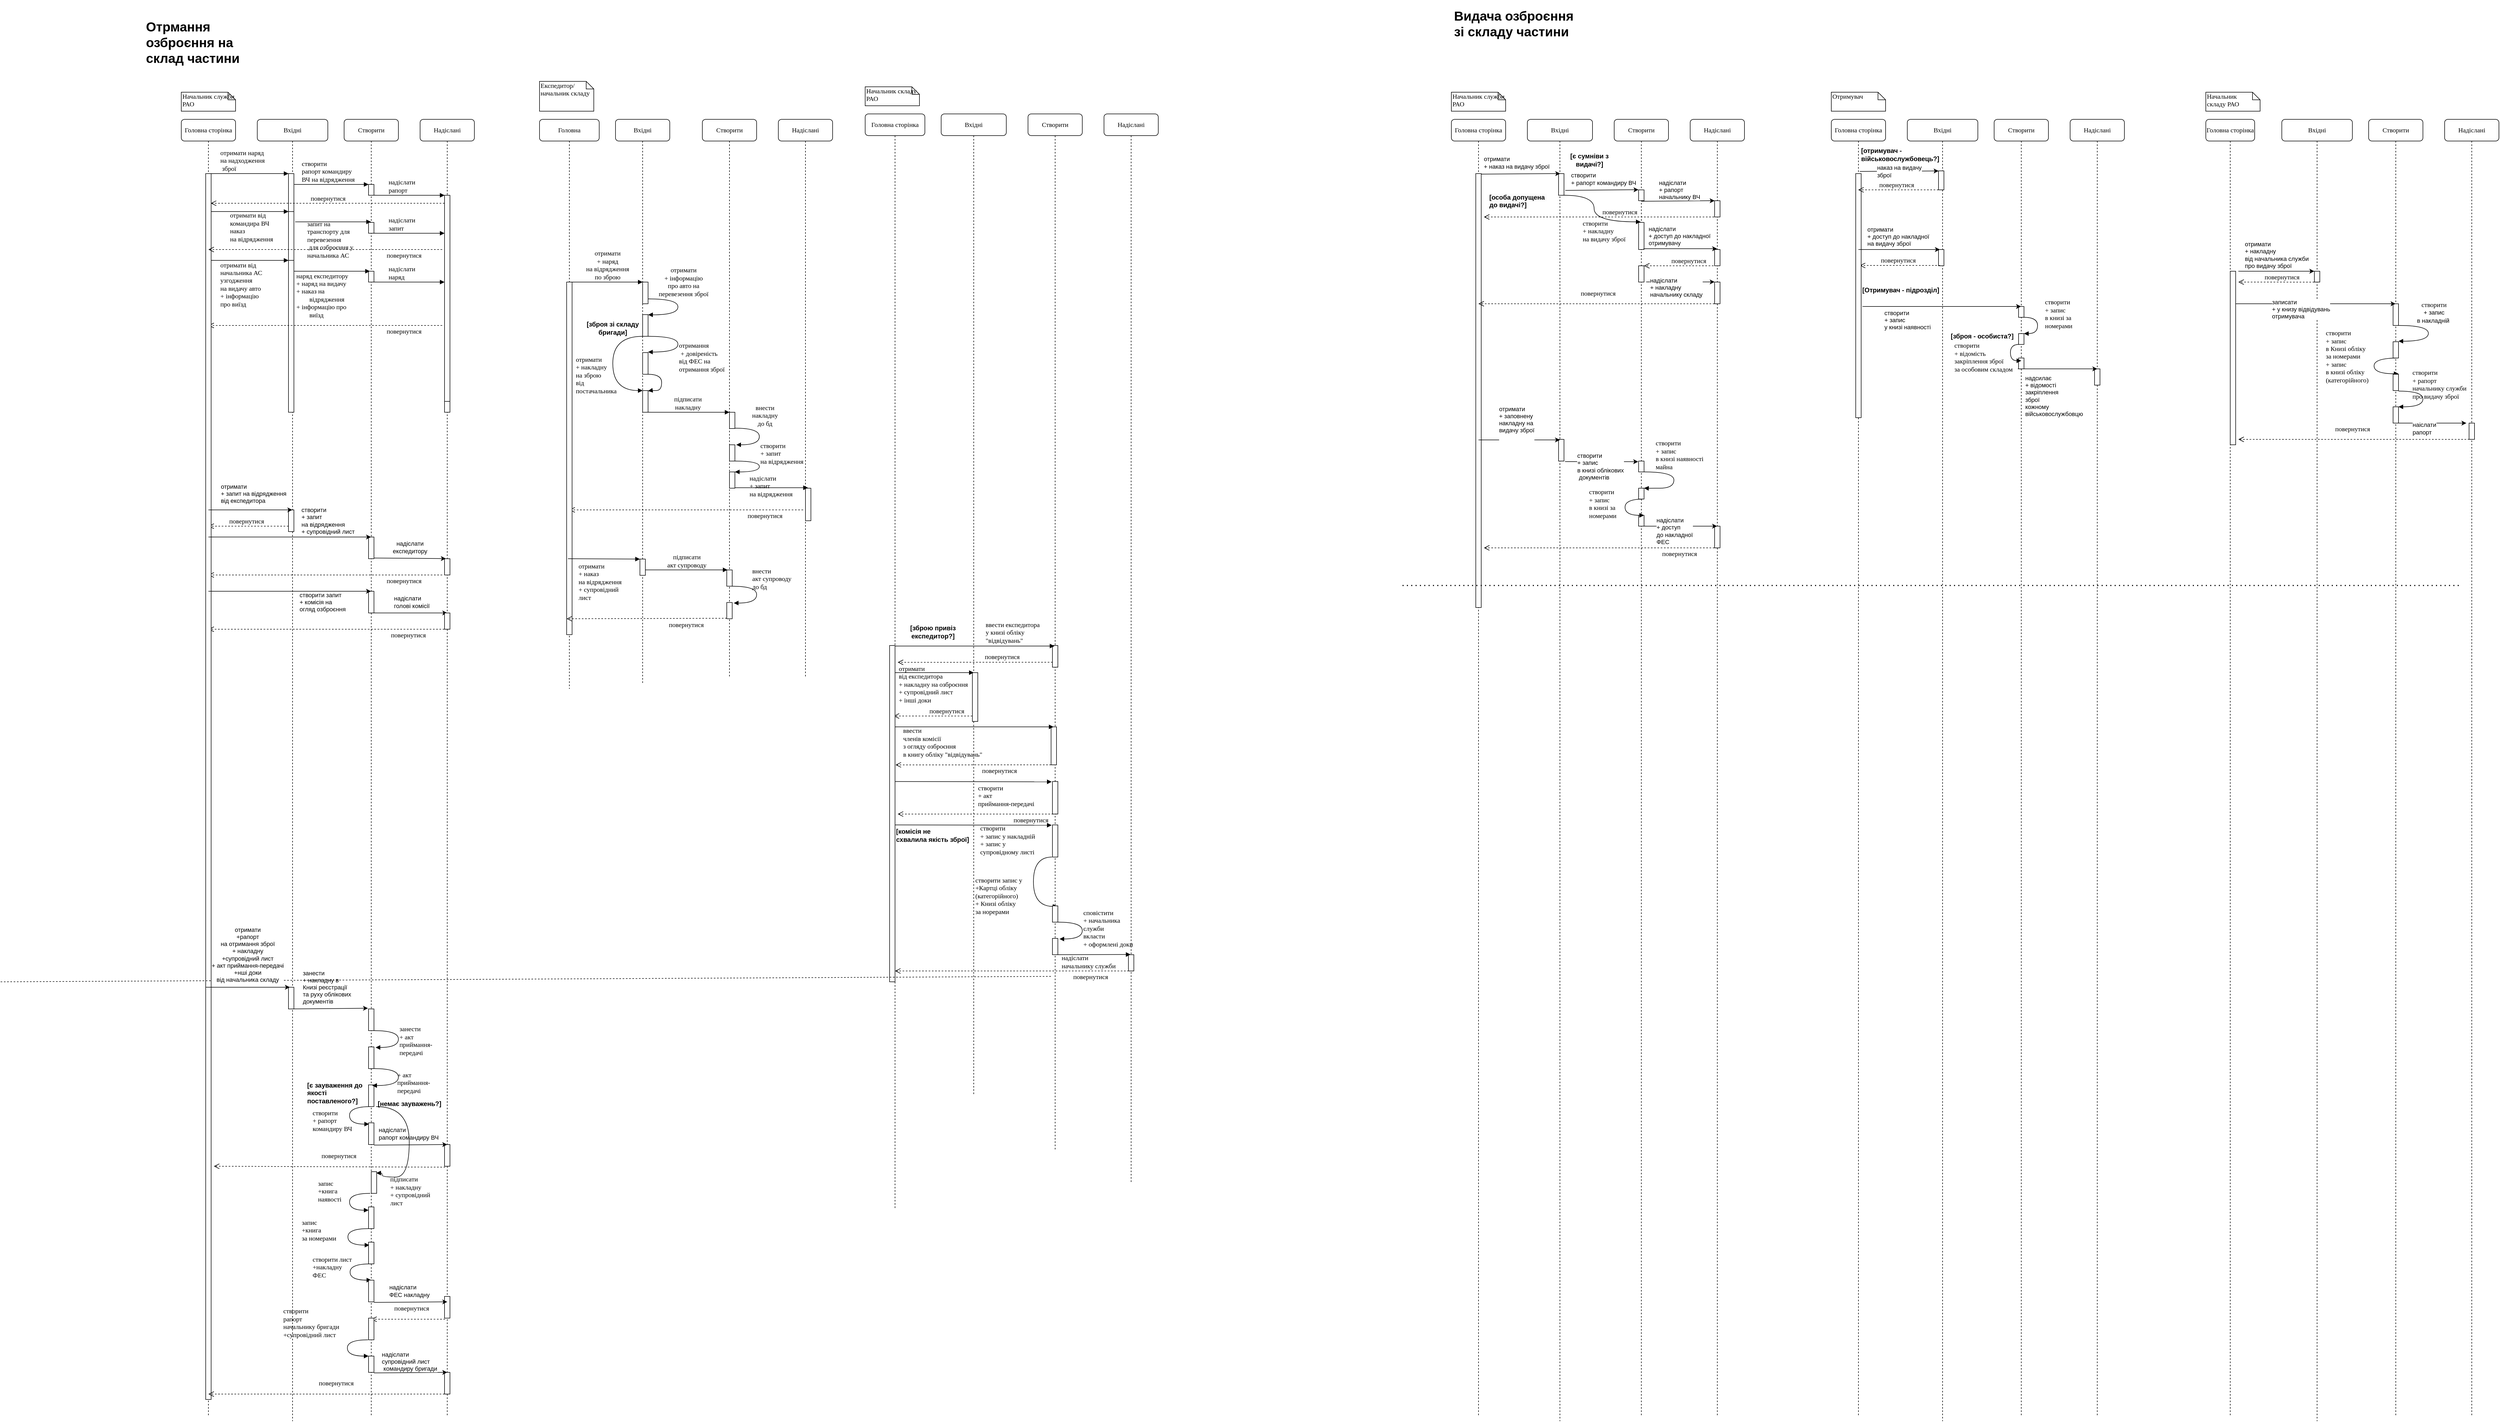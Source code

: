 <mxfile version="22.1.11" type="github">
  <diagram name="Page-1" id="13e1069c-82ec-6db2-03f1-153e76fe0fe0">
    <mxGraphModel dx="2100" dy="1388" grid="1" gridSize="10" guides="1" tooltips="1" connect="1" arrows="1" fold="1" page="1" pageScale="1" pageWidth="1100" pageHeight="850" background="none" math="0" shadow="0">
      <root>
        <mxCell id="0" />
        <mxCell id="1" parent="0" />
        <mxCell id="7baba1c4bc27f4b0-4" value="Надіслані" style="shape=umlLifeline;perimeter=lifelinePerimeter;whiteSpace=wrap;html=1;container=1;collapsible=0;recursiveResize=0;outlineConnect=0;rounded=1;shadow=0;comic=0;labelBackgroundColor=none;strokeWidth=1;fontFamily=Verdana;fontSize=12;align=center;" parent="1" vertex="1">
          <mxGeometry x="540" y="80" width="100" height="2390" as="geometry" />
        </mxCell>
        <mxCell id="gJN-mxGq6mvan0Lc4Zg4-46" value="" style="html=1;points=[];perimeter=orthogonalPerimeter;rounded=0;shadow=0;comic=0;labelBackgroundColor=none;strokeWidth=1;fontFamily=Verdana;fontSize=12;align=center;" parent="7baba1c4bc27f4b0-4" vertex="1">
          <mxGeometry x="45" y="210" width="10" height="330" as="geometry" />
        </mxCell>
        <mxCell id="gJN-mxGq6mvan0Lc4Zg4-53" value="" style="html=1;points=[];perimeter=orthogonalPerimeter;rounded=0;shadow=0;comic=0;labelBackgroundColor=none;strokeWidth=1;fontFamily=Verdana;fontSize=12;align=center;" parent="7baba1c4bc27f4b0-4" vertex="1">
          <mxGeometry x="45" y="300" width="10" height="240" as="geometry" />
        </mxCell>
        <mxCell id="TfGKlCGZZ1w4m9sOf4cQ-7" value="" style="html=1;points=[];perimeter=orthogonalPerimeter;rounded=0;shadow=0;comic=0;labelBackgroundColor=none;strokeWidth=1;fontFamily=Verdana;fontSize=12;align=center;" parent="7baba1c4bc27f4b0-4" vertex="1">
          <mxGeometry x="45" y="810" width="10" height="30" as="geometry" />
        </mxCell>
        <mxCell id="TfGKlCGZZ1w4m9sOf4cQ-14" value="надіслати &lt;br&gt;голові комісії" style="endArrow=classic;html=1;rounded=0;align=left;" parent="7baba1c4bc27f4b0-4" edge="1">
          <mxGeometry x="-0.483" y="20" width="50" height="50" relative="1" as="geometry">
            <mxPoint x="-84.833" y="910" as="sourcePoint" />
            <mxPoint x="50" y="910" as="targetPoint" />
            <mxPoint as="offset" />
          </mxGeometry>
        </mxCell>
        <mxCell id="TfGKlCGZZ1w4m9sOf4cQ-15" value="" style="html=1;points=[];perimeter=orthogonalPerimeter;rounded=0;shadow=0;comic=0;labelBackgroundColor=none;strokeWidth=1;fontFamily=Verdana;fontSize=12;align=center;" parent="7baba1c4bc27f4b0-4" vertex="1">
          <mxGeometry x="45" y="910" width="10" height="30" as="geometry" />
        </mxCell>
        <mxCell id="jEu4bzOX_h1lWOpRAMhi-13" value="" style="html=1;points=[];perimeter=orthogonalPerimeter;rounded=0;shadow=0;comic=0;labelBackgroundColor=none;strokeWidth=1;fontFamily=Verdana;fontSize=12;align=center;" parent="7baba1c4bc27f4b0-4" vertex="1">
          <mxGeometry x="45" y="1890" width="10" height="40" as="geometry" />
        </mxCell>
        <mxCell id="jEu4bzOX_h1lWOpRAMhi-26" value="" style="html=1;points=[];perimeter=orthogonalPerimeter;rounded=0;shadow=0;comic=0;labelBackgroundColor=none;strokeWidth=1;fontFamily=Verdana;fontSize=12;align=center;" parent="7baba1c4bc27f4b0-4" vertex="1">
          <mxGeometry x="45" y="2170" width="10" height="40" as="geometry" />
        </mxCell>
        <mxCell id="7baba1c4bc27f4b0-16" value="" style="html=1;points=[];perimeter=orthogonalPerimeter;rounded=0;shadow=0;comic=0;labelBackgroundColor=none;strokeWidth=1;fontFamily=Verdana;fontSize=12;align=center;" parent="1" vertex="1">
          <mxGeometry x="585" y="220" width="10" height="380" as="geometry" />
        </mxCell>
        <mxCell id="7baba1c4bc27f4b0-2" value="Вхідні" style="shape=umlLifeline;perimeter=lifelinePerimeter;whiteSpace=wrap;html=1;container=1;collapsible=0;recursiveResize=0;outlineConnect=0;rounded=1;shadow=0;comic=0;labelBackgroundColor=none;strokeWidth=1;fontFamily=Verdana;fontSize=12;align=center;" parent="1" vertex="1">
          <mxGeometry x="240" y="80" width="130" height="2400" as="geometry" />
        </mxCell>
        <mxCell id="7baba1c4bc27f4b0-10" value="" style="html=1;points=[];perimeter=orthogonalPerimeter;rounded=0;shadow=0;comic=0;labelBackgroundColor=none;strokeWidth=1;fontFamily=Verdana;fontSize=12;align=center;" parent="7baba1c4bc27f4b0-2" vertex="1">
          <mxGeometry x="57.5" y="100" width="10" height="440" as="geometry" />
        </mxCell>
        <mxCell id="gJN-mxGq6mvan0Lc4Zg4-41" value="" style="html=1;points=[];perimeter=orthogonalPerimeter;rounded=0;shadow=0;comic=0;labelBackgroundColor=none;strokeWidth=1;fontFamily=Verdana;fontSize=12;align=center;" parent="7baba1c4bc27f4b0-2" vertex="1">
          <mxGeometry x="57.5" y="170" width="10" height="360" as="geometry" />
        </mxCell>
        <mxCell id="gJN-mxGq6mvan0Lc4Zg4-49" value="" style="html=1;points=[];perimeter=orthogonalPerimeter;rounded=0;shadow=0;comic=0;labelBackgroundColor=none;strokeWidth=1;fontFamily=Verdana;fontSize=12;align=center;" parent="7baba1c4bc27f4b0-2" vertex="1">
          <mxGeometry x="57.5" y="260" width="10" height="280" as="geometry" />
        </mxCell>
        <mxCell id="gJN-mxGq6mvan0Lc4Zg4-52" value="наряд експедитору&amp;nbsp;&lt;br&gt;+ наряд на видачу&lt;br&gt;+ наказ на &lt;br&gt;&lt;span style=&quot;white-space: pre;&quot;&gt;&#x9;&lt;/span&gt;відрядження&lt;br&gt;&lt;div style=&quot;&quot;&gt;&lt;span style=&quot;background-color: initial;&quot;&gt;+ інформацію про&amp;nbsp;&lt;/span&gt;&lt;/div&gt;&lt;div style=&quot;&quot;&gt;&lt;span style=&quot;background-color: initial;&quot;&gt;&lt;span style=&quot;white-space: pre;&quot;&gt;&#x9;&lt;/span&gt;виїзд&lt;/span&gt;&lt;/div&gt;" style="html=1;verticalAlign=bottom;endArrow=block;labelBackgroundColor=none;fontFamily=Verdana;fontSize=12;align=left;" parent="7baba1c4bc27f4b0-2" edge="1">
          <mxGeometry x="-0.964" y="-90" relative="1" as="geometry">
            <mxPoint x="67.5" y="280" as="sourcePoint" />
            <mxPoint x="207.5" y="280" as="targetPoint" />
            <mxPoint as="offset" />
          </mxGeometry>
        </mxCell>
        <mxCell id="TfGKlCGZZ1w4m9sOf4cQ-2" value="" style="html=1;points=[];perimeter=orthogonalPerimeter;rounded=0;shadow=0;comic=0;labelBackgroundColor=none;strokeWidth=1;fontFamily=Verdana;fontSize=12;align=center;" parent="7baba1c4bc27f4b0-2" vertex="1">
          <mxGeometry x="57.5" y="720" width="10" height="40" as="geometry" />
        </mxCell>
        <mxCell id="TfGKlCGZZ1w4m9sOf4cQ-16" value="повернутися" style="html=1;verticalAlign=bottom;endArrow=open;dashed=1;endSize=8;labelBackgroundColor=none;fontFamily=Verdana;fontSize=12;" parent="7baba1c4bc27f4b0-2" target="7baba1c4bc27f4b0-8" edge="1">
          <mxGeometry x="-0.672" y="20" relative="1" as="geometry">
            <mxPoint x="-79.996" y="940" as="targetPoint" />
            <mxPoint x="350.68" y="940" as="sourcePoint" />
            <mxPoint as="offset" />
          </mxGeometry>
        </mxCell>
        <mxCell id="TfGKlCGZZ1w4m9sOf4cQ-25" value="" style="html=1;points=[];perimeter=orthogonalPerimeter;rounded=0;shadow=0;comic=0;labelBackgroundColor=none;strokeWidth=1;fontFamily=Verdana;fontSize=12;align=center;" parent="7baba1c4bc27f4b0-2" vertex="1">
          <mxGeometry x="57.5" y="1600" width="10" height="40" as="geometry" />
        </mxCell>
        <mxCell id="jEu4bzOX_h1lWOpRAMhi-10" value="&lt;b&gt;[є зауваження до якості поставленого?]&lt;/b&gt;" style="text;html=1;strokeColor=none;fillColor=none;align=left;verticalAlign=middle;whiteSpace=wrap;rounded=0;" parent="7baba1c4bc27f4b0-2" vertex="1">
          <mxGeometry x="90" y="1780" width="130" height="30" as="geometry" />
        </mxCell>
        <mxCell id="7baba1c4bc27f4b0-3" value="Створити" style="shape=umlLifeline;perimeter=lifelinePerimeter;whiteSpace=wrap;html=1;container=1;collapsible=0;recursiveResize=0;outlineConnect=0;rounded=1;shadow=0;comic=0;labelBackgroundColor=none;strokeWidth=1;fontFamily=Verdana;fontSize=12;align=center;" parent="1" vertex="1">
          <mxGeometry x="400" y="80" width="100" height="2390" as="geometry" />
        </mxCell>
        <mxCell id="7baba1c4bc27f4b0-13" value="" style="html=1;points=[];perimeter=orthogonalPerimeter;rounded=0;shadow=0;comic=0;labelBackgroundColor=none;strokeWidth=1;fontFamily=Verdana;fontSize=12;align=center;" parent="7baba1c4bc27f4b0-3" vertex="1">
          <mxGeometry x="45" y="120" width="10" height="20" as="geometry" />
        </mxCell>
        <mxCell id="gJN-mxGq6mvan0Lc4Zg4-42" value="запит на &lt;br&gt;транспорту для &lt;br&gt;перевезення&lt;br&gt;&amp;nbsp;для озброєння у &lt;br&gt;начальника АС" style="html=1;verticalAlign=bottom;endArrow=block;labelBackgroundColor=none;fontFamily=Verdana;fontSize=12;align=left;" parent="7baba1c4bc27f4b0-3" target="7baba1c4bc27f4b0-3" edge="1">
          <mxGeometry x="-0.713" y="-71" relative="1" as="geometry">
            <mxPoint x="-90" y="189" as="sourcePoint" />
            <mxPoint x="40" y="189" as="targetPoint" />
            <mxPoint as="offset" />
          </mxGeometry>
        </mxCell>
        <mxCell id="gJN-mxGq6mvan0Lc4Zg4-43" value="" style="html=1;points=[];perimeter=orthogonalPerimeter;rounded=0;shadow=0;comic=0;labelBackgroundColor=none;strokeWidth=1;fontFamily=Verdana;fontSize=12;align=center;" parent="7baba1c4bc27f4b0-3" vertex="1">
          <mxGeometry x="45" y="190" width="10" height="20" as="geometry" />
        </mxCell>
        <mxCell id="gJN-mxGq6mvan0Lc4Zg4-51" value="" style="html=1;points=[];perimeter=orthogonalPerimeter;rounded=0;shadow=0;comic=0;labelBackgroundColor=none;strokeWidth=1;fontFamily=Verdana;fontSize=12;align=center;" parent="7baba1c4bc27f4b0-3" vertex="1">
          <mxGeometry x="45" y="280" width="10" height="20" as="geometry" />
        </mxCell>
        <mxCell id="gJN-mxGq6mvan0Lc4Zg4-55" value="повернутися" style="html=1;verticalAlign=bottom;endArrow=open;dashed=1;endSize=8;labelBackgroundColor=none;fontFamily=Verdana;fontSize=12;" parent="7baba1c4bc27f4b0-3" edge="1">
          <mxGeometry x="-0.672" y="20" relative="1" as="geometry">
            <mxPoint x="-249.996" y="380" as="targetPoint" />
            <mxPoint x="180.68" y="380" as="sourcePoint" />
            <mxPoint as="offset" />
          </mxGeometry>
        </mxCell>
        <mxCell id="TfGKlCGZZ1w4m9sOf4cQ-3" value="повернутися" style="html=1;verticalAlign=bottom;endArrow=open;dashed=1;endSize=8;labelBackgroundColor=none;fontFamily=Verdana;fontSize=12;" parent="7baba1c4bc27f4b0-3" source="TfGKlCGZZ1w4m9sOf4cQ-2" edge="1">
          <mxGeometry x="0.051" relative="1" as="geometry">
            <mxPoint x="-249.996" y="750" as="targetPoint" />
            <mxPoint x="-110" y="750" as="sourcePoint" />
            <mxPoint as="offset" />
          </mxGeometry>
        </mxCell>
        <mxCell id="TfGKlCGZZ1w4m9sOf4cQ-5" value="" style="html=1;points=[];perimeter=orthogonalPerimeter;rounded=0;shadow=0;comic=0;labelBackgroundColor=none;strokeWidth=1;fontFamily=Verdana;fontSize=12;align=center;" parent="7baba1c4bc27f4b0-3" vertex="1">
          <mxGeometry x="45" y="770" width="10" height="40" as="geometry" />
        </mxCell>
        <mxCell id="TfGKlCGZZ1w4m9sOf4cQ-8" value="повернутися" style="html=1;verticalAlign=bottom;endArrow=open;dashed=1;endSize=8;labelBackgroundColor=none;fontFamily=Verdana;fontSize=12;" parent="7baba1c4bc27f4b0-3" edge="1">
          <mxGeometry x="-0.672" y="20" relative="1" as="geometry">
            <mxPoint x="-249.996" y="840" as="targetPoint" />
            <mxPoint x="180.68" y="840" as="sourcePoint" />
            <mxPoint as="offset" />
          </mxGeometry>
        </mxCell>
        <mxCell id="TfGKlCGZZ1w4m9sOf4cQ-13" value="" style="html=1;points=[];perimeter=orthogonalPerimeter;rounded=0;shadow=0;comic=0;labelBackgroundColor=none;strokeWidth=1;fontFamily=Verdana;fontSize=12;align=center;" parent="7baba1c4bc27f4b0-3" vertex="1">
          <mxGeometry x="45" y="870" width="10" height="40" as="geometry" />
        </mxCell>
        <mxCell id="jEu4bzOX_h1lWOpRAMhi-1" value="" style="html=1;points=[];perimeter=orthogonalPerimeter;rounded=0;shadow=0;comic=0;labelBackgroundColor=none;strokeWidth=1;fontFamily=Verdana;fontSize=12;align=center;" parent="7baba1c4bc27f4b0-3" vertex="1">
          <mxGeometry x="45" y="1640" width="10" height="40" as="geometry" />
        </mxCell>
        <mxCell id="jEu4bzOX_h1lWOpRAMhi-4" value="&lt;div style=&quot;text-align: left;&quot;&gt;занести&amp;nbsp;&lt;/div&gt;&lt;div style=&quot;text-align: left;&quot;&gt;+ накладну в&amp;nbsp;&lt;/div&gt;&lt;div style=&quot;text-align: left;&quot;&gt;Книзі реєстрації&lt;/div&gt;&lt;div style=&quot;text-align: left;&quot;&gt;та руху облікових&lt;/div&gt;&lt;div style=&quot;text-align: left;&quot;&gt;документів&lt;/div&gt;" style="endArrow=classic;html=1;rounded=0;entryX=-0.108;entryY=-0.032;entryDx=0;entryDy=0;entryPerimeter=0;" parent="7baba1c4bc27f4b0-3" target="jEu4bzOX_h1lWOpRAMhi-1" edge="1">
          <mxGeometry x="-0.048" y="39" width="50" height="50" relative="1" as="geometry">
            <mxPoint x="-100" y="1640" as="sourcePoint" />
            <mxPoint x="40" y="1640" as="targetPoint" />
            <mxPoint as="offset" />
          </mxGeometry>
        </mxCell>
        <mxCell id="jEu4bzOX_h1lWOpRAMhi-5" value="" style="html=1;points=[];perimeter=orthogonalPerimeter;rounded=0;shadow=0;comic=0;labelBackgroundColor=none;strokeWidth=1;fontFamily=Verdana;fontSize=12;align=center;" parent="7baba1c4bc27f4b0-3" vertex="1">
          <mxGeometry x="45" y="1710" width="10" height="40" as="geometry" />
        </mxCell>
        <mxCell id="jEu4bzOX_h1lWOpRAMhi-7" value="" style="html=1;points=[];perimeter=orthogonalPerimeter;rounded=0;shadow=0;comic=0;labelBackgroundColor=none;strokeWidth=1;fontFamily=Verdana;fontSize=12;align=center;" parent="7baba1c4bc27f4b0-3" vertex="1">
          <mxGeometry x="45" y="1780" width="10" height="40" as="geometry" />
        </mxCell>
        <mxCell id="jEu4bzOX_h1lWOpRAMhi-9" value="&lt;br&gt;+&amp;nbsp;акт &lt;br&gt;приймання-&lt;br&gt;передачі" style="html=1;verticalAlign=bottom;endArrow=block;labelBackgroundColor=none;fontFamily=Verdana;fontSize=12;elbow=vertical;edgeStyle=orthogonalEdgeStyle;curved=1;exitX=1.02;exitY=0.98;exitPerimeter=0;exitDx=0;exitDy=0;entryX=0.684;entryY=0.03;entryDx=0;entryDy=0;entryPerimeter=0;align=left;" parent="7baba1c4bc27f4b0-3" target="jEu4bzOX_h1lWOpRAMhi-7" edge="1">
          <mxGeometry x="0.288" y="19" relative="1" as="geometry">
            <mxPoint x="55" y="1750.01" as="sourcePoint" />
            <mxPoint x="58" y="1781.01" as="targetPoint" />
            <Array as="points">
              <mxPoint x="100" y="1750" />
              <mxPoint x="100" y="1781" />
            </Array>
            <mxPoint as="offset" />
          </mxGeometry>
        </mxCell>
        <mxCell id="jEu4bzOX_h1lWOpRAMhi-11" value="створити&amp;nbsp;&lt;br&gt;+ рапорт &lt;br&gt;командиру ВЧ" style="html=1;verticalAlign=bottom;endArrow=block;labelBackgroundColor=none;fontFamily=Verdana;fontSize=12;elbow=vertical;edgeStyle=orthogonalEdgeStyle;curved=1;entryX=0.095;entryY=0.059;entryDx=0;entryDy=0;entryPerimeter=0;align=left;" parent="7baba1c4bc27f4b0-3" target="jEu4bzOX_h1lWOpRAMhi-12" edge="1">
          <mxGeometry x="0.337" y="-72" relative="1" as="geometry">
            <mxPoint x="50" y="1820" as="sourcePoint" />
            <mxPoint x="55" y="1851" as="targetPoint" />
            <Array as="points">
              <mxPoint x="10" y="1820" />
              <mxPoint x="10" y="1852" />
            </Array>
            <mxPoint x="-70" y="-54" as="offset" />
          </mxGeometry>
        </mxCell>
        <mxCell id="jEu4bzOX_h1lWOpRAMhi-12" value="" style="html=1;points=[];perimeter=orthogonalPerimeter;rounded=0;shadow=0;comic=0;labelBackgroundColor=none;strokeWidth=1;fontFamily=Verdana;fontSize=12;align=center;" parent="7baba1c4bc27f4b0-3" vertex="1">
          <mxGeometry x="45" y="1850" width="10" height="40" as="geometry" />
        </mxCell>
        <mxCell id="jEu4bzOX_h1lWOpRAMhi-14" value="&lt;div style=&quot;text-align: left;&quot;&gt;надіслати&amp;nbsp;&lt;/div&gt;&lt;div style=&quot;text-align: left;&quot;&gt;рапорт командиру ВЧ&amp;nbsp;&lt;/div&gt;" style="endArrow=classic;html=1;rounded=0;" parent="7baba1c4bc27f4b0-3" edge="1">
          <mxGeometry x="-0.035" y="21" width="50" height="50" relative="1" as="geometry">
            <mxPoint x="55" y="1891" as="sourcePoint" />
            <mxPoint x="190" y="1890" as="targetPoint" />
            <mxPoint as="offset" />
          </mxGeometry>
        </mxCell>
        <mxCell id="jEu4bzOX_h1lWOpRAMhi-15" value="повернутися" style="html=1;verticalAlign=bottom;endArrow=open;dashed=1;endSize=8;labelBackgroundColor=none;fontFamily=Verdana;fontSize=12;exitX=0.127;exitY=1.043;exitDx=0;exitDy=0;exitPerimeter=0;" parent="7baba1c4bc27f4b0-3" source="jEu4bzOX_h1lWOpRAMhi-13" edge="1">
          <mxGeometry x="-0.079" y="-11" relative="1" as="geometry">
            <mxPoint x="-239.996" y="1930" as="targetPoint" />
            <mxPoint x="190.68" y="1930" as="sourcePoint" />
            <mxPoint as="offset" />
          </mxGeometry>
        </mxCell>
        <mxCell id="jEu4bzOX_h1lWOpRAMhi-16" value="&lt;b&gt;[немає зауважень?]&lt;/b&gt;" style="text;html=1;strokeColor=none;fillColor=none;align=left;verticalAlign=middle;whiteSpace=wrap;rounded=0;" parent="7baba1c4bc27f4b0-3" vertex="1">
          <mxGeometry x="60" y="1800" width="120" height="30" as="geometry" />
        </mxCell>
        <mxCell id="jEu4bzOX_h1lWOpRAMhi-17" value="" style="html=1;points=[];perimeter=orthogonalPerimeter;rounded=0;shadow=0;comic=0;labelBackgroundColor=none;strokeWidth=1;fontFamily=Verdana;fontSize=12;align=center;" parent="7baba1c4bc27f4b0-3" vertex="1">
          <mxGeometry x="50" y="1940" width="10" height="40" as="geometry" />
        </mxCell>
        <mxCell id="jEu4bzOX_h1lWOpRAMhi-19" value="підписати&amp;nbsp;&lt;br&gt;+ накладну&lt;br&gt;+ супровідний &lt;br&gt;лист" style="html=1;verticalAlign=bottom;endArrow=block;labelBackgroundColor=none;fontFamily=Verdana;fontSize=12;elbow=vertical;edgeStyle=orthogonalEdgeStyle;curved=1;entryX=0.931;entryY=0.063;entryDx=0;entryDy=0;entryPerimeter=0;align=left;" parent="7baba1c4bc27f4b0-3" target="jEu4bzOX_h1lWOpRAMhi-17" edge="1">
          <mxGeometry x="0.762" y="57" relative="1" as="geometry">
            <mxPoint x="59" y="1820" as="sourcePoint" />
            <mxPoint x="55" y="1852" as="targetPoint" />
            <Array as="points">
              <mxPoint x="120" y="1820" />
              <mxPoint x="120" y="1950" />
              <mxPoint x="70" y="1950" />
              <mxPoint x="70" y="1942" />
            </Array>
            <mxPoint as="offset" />
          </mxGeometry>
        </mxCell>
        <mxCell id="jEu4bzOX_h1lWOpRAMhi-20" value="" style="html=1;points=[];perimeter=orthogonalPerimeter;rounded=0;shadow=0;comic=0;labelBackgroundColor=none;strokeWidth=1;fontFamily=Verdana;fontSize=12;align=center;" parent="7baba1c4bc27f4b0-3" vertex="1">
          <mxGeometry x="45" y="2005" width="10" height="40" as="geometry" />
        </mxCell>
        <mxCell id="jEu4bzOX_h1lWOpRAMhi-21" value="запис&lt;br&gt;+книга &lt;br&gt;наявості" style="html=1;verticalAlign=bottom;endArrow=block;labelBackgroundColor=none;fontFamily=Verdana;fontSize=12;elbow=vertical;edgeStyle=orthogonalEdgeStyle;curved=1;exitX=1.02;exitY=0.98;exitPerimeter=0;exitDx=0;exitDy=0;entryX=0.684;entryY=0.03;entryDx=0;entryDy=0;entryPerimeter=0;align=left;" parent="7baba1c4bc27f4b0-3" edge="1">
          <mxGeometry x="0.115" y="-60" relative="1" as="geometry">
            <mxPoint x="48" y="1980.01" as="sourcePoint" />
            <mxPoint x="45" y="2011" as="targetPoint" />
            <Array as="points">
              <mxPoint x="10" y="1980" />
              <mxPoint x="10" y="2011" />
            </Array>
            <mxPoint as="offset" />
          </mxGeometry>
        </mxCell>
        <mxCell id="jEu4bzOX_h1lWOpRAMhi-22" value="запис&lt;br&gt;+книга &lt;br&gt;за номерами" style="html=1;verticalAlign=bottom;endArrow=block;labelBackgroundColor=none;fontFamily=Verdana;fontSize=12;elbow=vertical;edgeStyle=orthogonalEdgeStyle;curved=1;exitX=1.02;exitY=0.98;exitPerimeter=0;exitDx=0;exitDy=0;entryX=0.147;entryY=0.136;entryDx=0;entryDy=0;entryPerimeter=0;align=left;" parent="7baba1c4bc27f4b0-3" target="jEu4bzOX_h1lWOpRAMhi-23" edge="1">
          <mxGeometry x="0.211" y="-87" relative="1" as="geometry">
            <mxPoint x="45" y="2045.01" as="sourcePoint" />
            <mxPoint x="42" y="2076" as="targetPoint" />
            <Array as="points">
              <mxPoint x="7" y="2045" />
              <mxPoint x="7" y="2075" />
            </Array>
            <mxPoint as="offset" />
          </mxGeometry>
        </mxCell>
        <mxCell id="jEu4bzOX_h1lWOpRAMhi-23" value="" style="html=1;points=[];perimeter=orthogonalPerimeter;rounded=0;shadow=0;comic=0;labelBackgroundColor=none;strokeWidth=1;fontFamily=Verdana;fontSize=12;align=center;" parent="7baba1c4bc27f4b0-3" vertex="1">
          <mxGeometry x="45" y="2070" width="10" height="40" as="geometry" />
        </mxCell>
        <mxCell id="jEu4bzOX_h1lWOpRAMhi-24" value="створити лист&lt;br&gt;+накладну&lt;br&gt;ФЕС" style="html=1;verticalAlign=bottom;endArrow=block;labelBackgroundColor=none;fontFamily=Verdana;fontSize=12;elbow=vertical;edgeStyle=orthogonalEdgeStyle;curved=1;exitX=1.02;exitY=0.98;exitPerimeter=0;exitDx=0;exitDy=0;entryX=0.147;entryY=0.136;entryDx=0;entryDy=0;entryPerimeter=0;align=left;" parent="7baba1c4bc27f4b0-3" edge="1">
          <mxGeometry x="0.271" y="-71" relative="1" as="geometry">
            <mxPoint x="49" y="2110" as="sourcePoint" />
            <mxPoint x="50" y="2139.99" as="targetPoint" />
            <Array as="points">
              <mxPoint x="11" y="2109.99" />
              <mxPoint x="11" y="2139.99" />
            </Array>
            <mxPoint x="-71" y="-71" as="offset" />
          </mxGeometry>
        </mxCell>
        <mxCell id="jEu4bzOX_h1lWOpRAMhi-25" value="" style="html=1;points=[];perimeter=orthogonalPerimeter;rounded=0;shadow=0;comic=0;labelBackgroundColor=none;strokeWidth=1;fontFamily=Verdana;fontSize=12;align=center;" parent="7baba1c4bc27f4b0-3" vertex="1">
          <mxGeometry x="45" y="2140" width="10" height="40" as="geometry" />
        </mxCell>
        <mxCell id="jEu4bzOX_h1lWOpRAMhi-27" value="&lt;div style=&quot;text-align: left;&quot;&gt;надіслати&amp;nbsp;&lt;/div&gt;&lt;div style=&quot;text-align: left;&quot;&gt;ФЕС накладну&lt;/div&gt;" style="endArrow=classic;html=1;rounded=0;" parent="7baba1c4bc27f4b0-3" edge="1">
          <mxGeometry x="-0.035" y="21" width="50" height="50" relative="1" as="geometry">
            <mxPoint x="55" y="2181" as="sourcePoint" />
            <mxPoint x="190" y="2180" as="targetPoint" />
            <mxPoint as="offset" />
          </mxGeometry>
        </mxCell>
        <mxCell id="jEu4bzOX_h1lWOpRAMhi-28" value="повернутися" style="html=1;verticalAlign=bottom;endArrow=open;dashed=1;endSize=8;labelBackgroundColor=none;fontFamily=Verdana;fontSize=12;exitX=0.127;exitY=1.043;exitDx=0;exitDy=0;exitPerimeter=0;" parent="7baba1c4bc27f4b0-3" edge="1">
          <mxGeometry x="-0.079" y="-11" relative="1" as="geometry">
            <mxPoint x="50" y="2212" as="targetPoint" />
            <mxPoint x="186" y="2212" as="sourcePoint" />
            <mxPoint as="offset" />
          </mxGeometry>
        </mxCell>
        <mxCell id="jEu4bzOX_h1lWOpRAMhi-29" value="створити&amp;nbsp;&lt;br&gt;рапорт&lt;br&gt;начальнику бригади&lt;br&gt;+супровідний лист" style="html=1;verticalAlign=bottom;endArrow=block;labelBackgroundColor=none;fontFamily=Verdana;fontSize=12;elbow=vertical;edgeStyle=orthogonalEdgeStyle;curved=1;exitX=1.02;exitY=0.98;exitPerimeter=0;exitDx=0;exitDy=0;entryX=0.147;entryY=0.136;entryDx=0;entryDy=0;entryPerimeter=0;align=left;" parent="7baba1c4bc27f4b0-3" edge="1">
          <mxGeometry x="-0.29" y="-120" relative="1" as="geometry">
            <mxPoint x="44.0" y="2249.97" as="sourcePoint" />
            <mxPoint x="45.0" y="2279.96" as="targetPoint" />
            <Array as="points">
              <mxPoint x="6.0" y="2249.96" />
              <mxPoint x="6.0" y="2279.96" />
            </Array>
            <mxPoint as="offset" />
          </mxGeometry>
        </mxCell>
        <mxCell id="jEu4bzOX_h1lWOpRAMhi-30" value="" style="html=1;points=[];perimeter=orthogonalPerimeter;rounded=0;shadow=0;comic=0;labelBackgroundColor=none;strokeWidth=1;fontFamily=Verdana;fontSize=12;align=center;" parent="7baba1c4bc27f4b0-3" vertex="1">
          <mxGeometry x="45" y="2210" width="10" height="40" as="geometry" />
        </mxCell>
        <mxCell id="7baba1c4bc27f4b0-8" value="Головна сторінка" style="shape=umlLifeline;perimeter=lifelinePerimeter;whiteSpace=wrap;html=1;container=1;collapsible=0;recursiveResize=0;outlineConnect=0;rounded=1;shadow=0;comic=0;labelBackgroundColor=none;strokeWidth=1;fontFamily=Verdana;fontSize=12;align=center;" parent="1" vertex="1">
          <mxGeometry x="100" y="80" width="100" height="2390" as="geometry" />
        </mxCell>
        <mxCell id="7baba1c4bc27f4b0-9" value="" style="html=1;points=[];perimeter=orthogonalPerimeter;rounded=0;shadow=0;comic=0;labelBackgroundColor=none;strokeWidth=1;fontFamily=Verdana;fontSize=12;align=center;" parent="7baba1c4bc27f4b0-8" vertex="1">
          <mxGeometry x="45" y="100" width="10" height="2260" as="geometry" />
        </mxCell>
        <mxCell id="7baba1c4bc27f4b0-23" value="&lt;div style=&quot;text-align: left;&quot;&gt;&lt;span style=&quot;background-color: initial;&quot;&gt;отримати від&lt;/span&gt;&lt;/div&gt;&lt;div style=&quot;text-align: left;&quot;&gt;&lt;span style=&quot;background-color: initial;&quot;&gt;командира ВЧ&lt;/span&gt;&lt;/div&gt;&lt;div style=&quot;text-align: left;&quot;&gt;&lt;span style=&quot;background-color: initial;&quot;&gt;наказ&lt;/span&gt;&lt;/div&gt;на відрядження" style="html=1;verticalAlign=bottom;endArrow=block;labelBackgroundColor=none;fontFamily=Verdana;fontSize=12;" parent="7baba1c4bc27f4b0-8" edge="1">
          <mxGeometry x="0.032" y="-60" relative="1" as="geometry">
            <mxPoint x="55" y="170" as="sourcePoint" />
            <mxPoint x="197.5" y="170" as="targetPoint" />
            <mxPoint as="offset" />
          </mxGeometry>
        </mxCell>
        <mxCell id="gJN-mxGq6mvan0Lc4Zg4-50" value="отримати від &lt;br&gt;начальника АС&lt;br&gt;узгодження&lt;br&gt;на видачу авто&lt;br&gt;+ інформацію &lt;br&gt;про виїзд" style="html=1;verticalAlign=bottom;endArrow=block;labelBackgroundColor=none;fontFamily=Verdana;fontSize=12;align=left;" parent="7baba1c4bc27f4b0-8" edge="1">
          <mxGeometry x="-0.789" y="-90" relative="1" as="geometry">
            <mxPoint x="55" y="260" as="sourcePoint" />
            <mxPoint x="197.5" y="260" as="targetPoint" />
            <mxPoint as="offset" />
          </mxGeometry>
        </mxCell>
        <mxCell id="TfGKlCGZZ1w4m9sOf4cQ-1" value="отримати&amp;nbsp;&lt;br&gt;+ запит на відрядження&lt;br&gt;від&amp;nbsp;експедитора" style="endArrow=classic;html=1;rounded=0;align=left;" parent="7baba1c4bc27f4b0-8" target="7baba1c4bc27f4b0-2" edge="1">
          <mxGeometry x="-0.737" y="30" width="50" height="50" relative="1" as="geometry">
            <mxPoint x="50" y="720" as="sourcePoint" />
            <mxPoint x="100" y="670" as="targetPoint" />
            <mxPoint as="offset" />
          </mxGeometry>
        </mxCell>
        <mxCell id="TfGKlCGZZ1w4m9sOf4cQ-4" value="&lt;div style=&quot;text-align: left;&quot;&gt;створити&amp;nbsp;&lt;/div&gt;&lt;div style=&quot;text-align: left;&quot;&gt;+ запит&amp;nbsp;&lt;/div&gt;&lt;div style=&quot;text-align: left;&quot;&gt;на відрядження&lt;/div&gt;&lt;div style=&quot;text-align: left;&quot;&gt;+ супровідний лист&lt;/div&gt;" style="endArrow=classic;html=1;rounded=0;" parent="7baba1c4bc27f4b0-8" target="7baba1c4bc27f4b0-3" edge="1">
          <mxGeometry x="0.469" y="30" width="50" height="50" relative="1" as="geometry">
            <mxPoint x="50" y="770" as="sourcePoint" />
            <mxPoint x="100" y="720" as="targetPoint" />
            <mxPoint as="offset" />
          </mxGeometry>
        </mxCell>
        <mxCell id="TfGKlCGZZ1w4m9sOf4cQ-12" value="&lt;div style=&quot;text-align: left;&quot;&gt;створити запит&lt;/div&gt;&lt;div style=&quot;text-align: left;&quot;&gt;+ комісія на&amp;nbsp;&lt;/div&gt;&lt;div style=&quot;text-align: left;&quot;&gt;огляд озброєння&lt;/div&gt;" style="endArrow=classic;html=1;rounded=0;" parent="7baba1c4bc27f4b0-8" target="7baba1c4bc27f4b0-3" edge="1">
          <mxGeometry x="0.402" y="-20" width="50" height="50" relative="1" as="geometry">
            <mxPoint x="50" y="870" as="sourcePoint" />
            <mxPoint x="100" y="820" as="targetPoint" />
            <mxPoint as="offset" />
          </mxGeometry>
        </mxCell>
        <mxCell id="7baba1c4bc27f4b0-17" value="надіслати &lt;br&gt;рапорт" style="html=1;verticalAlign=bottom;endArrow=block;labelBackgroundColor=none;fontFamily=Verdana;fontSize=12;edgeStyle=elbowEdgeStyle;elbow=vertical;align=left;" parent="1" source="7baba1c4bc27f4b0-13" target="7baba1c4bc27f4b0-16" edge="1">
          <mxGeometry x="-0.615" relative="1" as="geometry">
            <mxPoint x="510" y="220" as="sourcePoint" />
            <Array as="points">
              <mxPoint x="460" y="220" />
            </Array>
            <mxPoint as="offset" />
          </mxGeometry>
        </mxCell>
        <mxCell id="7baba1c4bc27f4b0-11" value="отримати наряд &lt;br&gt;на надходження&lt;br&gt;&amp;nbsp;зброї" style="html=1;verticalAlign=bottom;endArrow=block;entryX=0;entryY=0;labelBackgroundColor=none;fontFamily=Verdana;fontSize=12;edgeStyle=elbowEdgeStyle;elbow=vertical;align=left;" parent="1" source="7baba1c4bc27f4b0-9" target="7baba1c4bc27f4b0-10" edge="1">
          <mxGeometry x="-0.79" relative="1" as="geometry">
            <mxPoint x="220" y="190" as="sourcePoint" />
            <mxPoint as="offset" />
          </mxGeometry>
        </mxCell>
        <mxCell id="7baba1c4bc27f4b0-14" value="створити &lt;br&gt;рапорт командиру &lt;br&gt;ВЧ на відрядження" style="html=1;verticalAlign=bottom;endArrow=block;entryX=0;entryY=0;labelBackgroundColor=none;fontFamily=Verdana;fontSize=12;edgeStyle=elbowEdgeStyle;elbow=vertical;align=left;" parent="1" source="7baba1c4bc27f4b0-10" target="7baba1c4bc27f4b0-13" edge="1">
          <mxGeometry x="-0.818" relative="1" as="geometry">
            <mxPoint x="370" y="200" as="sourcePoint" />
            <mxPoint as="offset" />
          </mxGeometry>
        </mxCell>
        <mxCell id="7baba1c4bc27f4b0-40" value="Начальник служби РАО" style="shape=note;whiteSpace=wrap;html=1;size=14;verticalAlign=top;align=left;spacingTop=-6;rounded=0;shadow=0;comic=0;labelBackgroundColor=none;strokeWidth=1;fontFamily=Verdana;fontSize=12" parent="1" vertex="1">
          <mxGeometry x="100" y="30" width="100" height="35" as="geometry" />
        </mxCell>
        <mxCell id="gJN-mxGq6mvan0Lc4Zg4-1" value="Вхідні" style="shape=umlLifeline;perimeter=lifelinePerimeter;whiteSpace=wrap;html=1;container=1;collapsible=0;recursiveResize=0;outlineConnect=0;rounded=1;shadow=0;comic=0;labelBackgroundColor=none;strokeWidth=1;fontFamily=Verdana;fontSize=12;align=center;" parent="1" vertex="1">
          <mxGeometry x="900" y="80" width="100" height="1040" as="geometry" />
        </mxCell>
        <mxCell id="gJN-mxGq6mvan0Lc4Zg4-3" value="Створити" style="shape=umlLifeline;perimeter=lifelinePerimeter;whiteSpace=wrap;html=1;container=1;collapsible=0;recursiveResize=0;outlineConnect=0;rounded=1;shadow=0;comic=0;labelBackgroundColor=none;strokeWidth=1;fontFamily=Verdana;fontSize=12;align=center;" parent="1" vertex="1">
          <mxGeometry x="1060" y="80" width="100" height="1030" as="geometry" />
        </mxCell>
        <mxCell id="gJN-mxGq6mvan0Lc4Zg4-5" value="Надіслані" style="shape=umlLifeline;perimeter=lifelinePerimeter;whiteSpace=wrap;html=1;container=1;collapsible=0;recursiveResize=0;outlineConnect=0;rounded=1;shadow=0;comic=0;labelBackgroundColor=none;strokeWidth=1;fontFamily=Verdana;fontSize=12;align=center;" parent="1" vertex="1">
          <mxGeometry x="1200" y="80" width="100" height="1030" as="geometry" />
        </mxCell>
        <mxCell id="gJN-mxGq6mvan0Lc4Zg4-9" value="Головна" style="shape=umlLifeline;perimeter=lifelinePerimeter;whiteSpace=wrap;html=1;container=1;collapsible=0;recursiveResize=0;outlineConnect=0;rounded=1;shadow=0;comic=0;labelBackgroundColor=none;strokeWidth=1;fontFamily=Verdana;fontSize=12;align=center;" parent="1" vertex="1">
          <mxGeometry x="760" y="80" width="110" height="1050" as="geometry" />
        </mxCell>
        <mxCell id="gJN-mxGq6mvan0Lc4Zg4-2" value="" style="html=1;points=[];perimeter=orthogonalPerimeter;rounded=0;shadow=0;comic=0;labelBackgroundColor=none;strokeWidth=1;fontFamily=Verdana;fontSize=12;align=center;" parent="gJN-mxGq6mvan0Lc4Zg4-9" vertex="1">
          <mxGeometry x="190" y="300" width="10" height="40" as="geometry" />
        </mxCell>
        <mxCell id="oQ4QWbfAj2tUCulmd6yD-1" value="отримати &lt;br&gt;+ інформацію &lt;br&gt;про авто на &lt;br&gt;перевезення зброї" style="html=1;verticalAlign=bottom;endArrow=block;labelBackgroundColor=none;fontFamily=Verdana;fontSize=12;elbow=vertical;edgeStyle=orthogonalEdgeStyle;curved=1;entryX=1.02;entryY=0.009;entryPerimeter=0;exitX=1.038;exitY=0.345;exitPerimeter=0;entryDx=0;entryDy=0;" parent="gJN-mxGq6mvan0Lc4Zg4-9" target="oQ4QWbfAj2tUCulmd6yD-2" edge="1">
          <mxGeometry x="-0.211" y="10" relative="1" as="geometry">
            <mxPoint x="200" y="331" as="sourcePoint" />
            <mxPoint x="205" y="369" as="targetPoint" />
            <Array as="points">
              <mxPoint x="255" y="331" />
              <mxPoint x="255" y="361" />
            </Array>
            <mxPoint as="offset" />
          </mxGeometry>
        </mxCell>
        <mxCell id="oQ4QWbfAj2tUCulmd6yD-2" value="" style="html=1;points=[];perimeter=orthogonalPerimeter;rounded=0;shadow=0;comic=0;labelBackgroundColor=none;strokeWidth=1;fontFamily=Verdana;fontSize=12;align=center;" parent="gJN-mxGq6mvan0Lc4Zg4-9" vertex="1">
          <mxGeometry x="190" y="360" width="10" height="40" as="geometry" />
        </mxCell>
        <mxCell id="oQ4QWbfAj2tUCulmd6yD-4" value="" style="html=1;points=[];perimeter=orthogonalPerimeter;rounded=0;shadow=0;comic=0;labelBackgroundColor=none;strokeWidth=1;fontFamily=Verdana;fontSize=12;align=center;" parent="gJN-mxGq6mvan0Lc4Zg4-9" vertex="1">
          <mxGeometry x="190" y="430" width="10" height="40" as="geometry" />
        </mxCell>
        <mxCell id="oQ4QWbfAj2tUCulmd6yD-5" value="отримання&amp;nbsp;&lt;br&gt;&amp;nbsp;+ довіреність &lt;br&gt;від ФЕС на &lt;br&gt;отримання зброї" style="html=1;verticalAlign=bottom;endArrow=block;labelBackgroundColor=none;fontFamily=Verdana;fontSize=12;elbow=vertical;edgeStyle=orthogonalEdgeStyle;curved=1;entryX=1.02;entryY=0.009;entryPerimeter=0;exitX=1.038;exitY=0.345;exitPerimeter=0;entryDx=0;entryDy=0;align=left;" parent="gJN-mxGq6mvan0Lc4Zg4-9" edge="1">
          <mxGeometry x="0.209" y="41" relative="1" as="geometry">
            <mxPoint x="200" y="400" as="sourcePoint" />
            <mxPoint x="200" y="429" as="targetPoint" />
            <Array as="points">
              <mxPoint x="255" y="400" />
              <mxPoint x="255" y="429" />
            </Array>
            <mxPoint as="offset" />
          </mxGeometry>
        </mxCell>
        <mxCell id="oQ4QWbfAj2tUCulmd6yD-7" value="" style="html=1;points=[];perimeter=orthogonalPerimeter;rounded=0;shadow=0;comic=0;labelBackgroundColor=none;strokeWidth=1;fontFamily=Verdana;fontSize=12;align=center;" parent="gJN-mxGq6mvan0Lc4Zg4-9" vertex="1">
          <mxGeometry x="190" y="500" width="10" height="40" as="geometry" />
        </mxCell>
        <mxCell id="oQ4QWbfAj2tUCulmd6yD-14" value="" style="html=1;points=[];perimeter=orthogonalPerimeter;rounded=0;shadow=0;comic=0;labelBackgroundColor=none;strokeWidth=1;fontFamily=Verdana;fontSize=12;align=center;" parent="gJN-mxGq6mvan0Lc4Zg4-9" vertex="1">
          <mxGeometry x="350" y="600" width="10" height="30" as="geometry" />
        </mxCell>
        <mxCell id="oQ4QWbfAj2tUCulmd6yD-18" value="" style="html=1;points=[];perimeter=orthogonalPerimeter;rounded=0;shadow=0;comic=0;labelBackgroundColor=none;strokeWidth=1;fontFamily=Verdana;fontSize=12;align=center;" parent="gJN-mxGq6mvan0Lc4Zg4-9" vertex="1">
          <mxGeometry x="350" y="650" width="10" height="30" as="geometry" />
        </mxCell>
        <mxCell id="oQ4QWbfAj2tUCulmd6yD-20" value="створити &lt;br&gt;+ запит &lt;br&gt;на відрядження" style="html=1;verticalAlign=bottom;endArrow=block;labelBackgroundColor=none;fontFamily=Verdana;fontSize=12;elbow=vertical;edgeStyle=orthogonalEdgeStyle;curved=1;exitX=1.038;exitY=0.345;exitPerimeter=0;align=left;" parent="gJN-mxGq6mvan0Lc4Zg4-9" target="oQ4QWbfAj2tUCulmd6yD-18" edge="1">
          <mxGeometry relative="1" as="geometry">
            <mxPoint x="360.003" y="630" as="sourcePoint" />
            <mxPoint x="365.003" y="668.333" as="targetPoint" />
            <Array as="points">
              <mxPoint x="405" y="630" />
              <mxPoint x="405" y="650" />
            </Array>
            <mxPoint as="offset" />
          </mxGeometry>
        </mxCell>
        <mxCell id="oQ4QWbfAj2tUCulmd6yD-26" value="повернутися" style="html=1;verticalAlign=bottom;endArrow=open;dashed=1;endSize=8;labelBackgroundColor=none;fontFamily=Verdana;fontSize=12;" parent="gJN-mxGq6mvan0Lc4Zg4-9" edge="1">
          <mxGeometry x="-0.672" y="20" relative="1" as="geometry">
            <mxPoint x="55.004" y="720" as="targetPoint" />
            <mxPoint x="485.68" y="720" as="sourcePoint" />
            <mxPoint as="offset" />
          </mxGeometry>
        </mxCell>
        <mxCell id="oQ4QWbfAj2tUCulmd6yD-21" value="" style="html=1;points=[];perimeter=orthogonalPerimeter;rounded=0;shadow=0;comic=0;labelBackgroundColor=none;strokeWidth=1;fontFamily=Verdana;fontSize=12;align=center;" parent="gJN-mxGq6mvan0Lc4Zg4-9" vertex="1">
          <mxGeometry x="490" y="680" width="10" height="60" as="geometry" />
        </mxCell>
        <mxCell id="oQ4QWbfAj2tUCulmd6yD-22" value="надіслати &lt;br&gt;&lt;div style=&quot;&quot;&gt;&lt;span style=&quot;background-color: initial;&quot;&gt;+ запит&lt;/span&gt;&lt;/div&gt;на відрядження" style="html=1;verticalAlign=bottom;endArrow=block;labelBackgroundColor=none;fontFamily=Verdana;fontSize=12;align=left;" parent="gJN-mxGq6mvan0Lc4Zg4-9" edge="1">
          <mxGeometry x="-0.628" y="-21" relative="1" as="geometry">
            <mxPoint x="360" y="679.17" as="sourcePoint" />
            <mxPoint x="494.5" y="679.17" as="targetPoint" />
            <mxPoint as="offset" />
          </mxGeometry>
        </mxCell>
        <mxCell id="gJN-mxGq6mvan0Lc4Zg4-10" value="" style="html=1;points=[];perimeter=orthogonalPerimeter;rounded=0;shadow=0;comic=0;labelBackgroundColor=none;strokeWidth=1;fontFamily=Verdana;fontSize=12;align=center;" parent="gJN-mxGq6mvan0Lc4Zg4-9" vertex="1">
          <mxGeometry x="50" y="300" width="10" height="650" as="geometry" />
        </mxCell>
        <mxCell id="gJN-mxGq6mvan0Lc4Zg4-24" value="отримати &lt;br&gt;+ наряд &lt;br&gt;на відрядження &lt;br&gt;по зброю" style="html=1;verticalAlign=bottom;endArrow=block;entryX=0;entryY=0;labelBackgroundColor=none;fontFamily=Verdana;fontSize=12;edgeStyle=elbowEdgeStyle;elbow=vertical;" parent="gJN-mxGq6mvan0Lc4Zg4-9" source="gJN-mxGq6mvan0Lc4Zg4-10" target="gJN-mxGq6mvan0Lc4Zg4-2" edge="1">
          <mxGeometry relative="1" as="geometry">
            <mxPoint x="125" y="310" as="sourcePoint" />
          </mxGeometry>
        </mxCell>
        <mxCell id="oQ4QWbfAj2tUCulmd6yD-6" value="&lt;b&gt;[зброя зі складу бригади]&lt;/b&gt;" style="text;html=1;strokeColor=none;fillColor=none;align=center;verticalAlign=middle;whiteSpace=wrap;rounded=0;" parent="gJN-mxGq6mvan0Lc4Zg4-9" vertex="1">
          <mxGeometry x="70" y="370" width="130" height="30" as="geometry" />
        </mxCell>
        <mxCell id="oQ4QWbfAj2tUCulmd6yD-12" value="підписати &lt;br&gt;накладну" style="html=1;verticalAlign=bottom;endArrow=block;entryX=0;entryY=0;labelBackgroundColor=none;fontFamily=Verdana;fontSize=12;" parent="gJN-mxGq6mvan0Lc4Zg4-9" target="gJN-mxGq6mvan0Lc4Zg4-4" edge="1">
          <mxGeometry relative="1" as="geometry">
            <mxPoint x="195" y="540" as="sourcePoint" />
            <mxPoint x="490" y="560" as="targetPoint" />
          </mxGeometry>
        </mxCell>
        <mxCell id="gJN-mxGq6mvan0Lc4Zg4-4" value="" style="html=1;points=[];perimeter=orthogonalPerimeter;rounded=0;shadow=0;comic=0;labelBackgroundColor=none;strokeWidth=1;fontFamily=Verdana;fontSize=12;align=center;" parent="gJN-mxGq6mvan0Lc4Zg4-9" vertex="1">
          <mxGeometry x="350" y="540" width="10" height="30" as="geometry" />
        </mxCell>
        <mxCell id="oQ4QWbfAj2tUCulmd6yD-15" value="внести &lt;br&gt;накладну &lt;br&gt;до бд" style="html=1;verticalAlign=bottom;endArrow=block;labelBackgroundColor=none;fontFamily=Verdana;fontSize=12;elbow=vertical;edgeStyle=orthogonalEdgeStyle;curved=1;exitX=1.02;exitY=0.98;exitPerimeter=0;exitDx=0;exitDy=0;entryX=1.253;entryY=-0.012;entryDx=0;entryDy=0;entryPerimeter=0;" parent="gJN-mxGq6mvan0Lc4Zg4-9" source="gJN-mxGq6mvan0Lc4Zg4-4" target="oQ4QWbfAj2tUCulmd6yD-14" edge="1">
          <mxGeometry x="-0.243" y="10" relative="1" as="geometry">
            <mxPoint x="361" y="575.5" as="sourcePoint" />
            <mxPoint x="350" y="614.5" as="targetPoint" />
            <Array as="points">
              <mxPoint x="405" y="569" />
              <mxPoint x="405" y="600" />
              <mxPoint x="362" y="600" />
            </Array>
            <mxPoint as="offset" />
          </mxGeometry>
        </mxCell>
        <mxCell id="oQ4QWbfAj2tUCulmd6yD-11" value="" style="html=1;verticalAlign=bottom;endArrow=block;labelBackgroundColor=none;fontFamily=Verdana;fontSize=12;elbow=vertical;edgeStyle=orthogonalEdgeStyle;curved=1;exitX=1.038;exitY=0.345;exitPerimeter=0;entryX=0;entryY=0;entryDx=0;entryDy=0;entryPerimeter=0;" parent="gJN-mxGq6mvan0Lc4Zg4-9" target="oQ4QWbfAj2tUCulmd6yD-7" edge="1">
          <mxGeometry relative="1" as="geometry">
            <mxPoint x="190" y="400" as="sourcePoint" />
            <mxPoint x="185" y="500" as="targetPoint" />
            <Array as="points">
              <mxPoint x="135" y="400" />
              <mxPoint x="135" y="500" />
            </Array>
          </mxGeometry>
        </mxCell>
        <mxCell id="oQ4QWbfAj2tUCulmd6yD-9" value="отримати &lt;br&gt;+ накладну &lt;br&gt;на зброю &lt;br&gt;від &lt;br&gt;постачальника" style="html=1;verticalAlign=bottom;endArrow=block;labelBackgroundColor=none;fontFamily=Verdana;fontSize=12;elbow=vertical;edgeStyle=orthogonalEdgeStyle;curved=1;exitX=1.038;exitY=0.345;exitPerimeter=0;entryX=0.997;entryY=0.018;entryDx=0;entryDy=0;entryPerimeter=0;align=left;" parent="gJN-mxGq6mvan0Lc4Zg4-9" target="oQ4QWbfAj2tUCulmd6yD-7" edge="1">
          <mxGeometry x="1" y="-135" relative="1" as="geometry">
            <mxPoint x="200" y="470" as="sourcePoint" />
            <mxPoint x="205" y="500" as="targetPoint" />
            <Array as="points">
              <mxPoint x="225" y="470" />
              <mxPoint x="225" y="500" />
              <mxPoint x="205" y="500" />
            </Array>
            <mxPoint x="-116" y="143" as="offset" />
          </mxGeometry>
        </mxCell>
        <mxCell id="gJN-mxGq6mvan0Lc4Zg4-31" value="Експедитор/начальник складу" style="shape=note;whiteSpace=wrap;html=1;size=14;verticalAlign=top;align=left;spacingTop=-6;rounded=0;shadow=0;comic=0;labelBackgroundColor=none;strokeWidth=1;fontFamily=Verdana;fontSize=12" parent="1" vertex="1">
          <mxGeometry x="760" y="10" width="100" height="55" as="geometry" />
        </mxCell>
        <mxCell id="gJN-mxGq6mvan0Lc4Zg4-38" value="&lt;h1&gt;Отрмання озброєння на склад частини&lt;/h1&gt;" style="text;html=1;strokeColor=none;fillColor=none;spacing=5;spacingTop=-20;whiteSpace=wrap;overflow=hidden;rounded=0;" parent="1" vertex="1">
          <mxGeometry x="30" y="-110" width="190" height="120" as="geometry" />
        </mxCell>
        <mxCell id="7baba1c4bc27f4b0-27" value="повернутися" style="html=1;verticalAlign=bottom;endArrow=open;dashed=1;endSize=8;labelBackgroundColor=none;fontFamily=Verdana;fontSize=12;" parent="1" edge="1">
          <mxGeometry relative="1" as="geometry">
            <mxPoint x="154.324" y="234.7" as="targetPoint" />
            <mxPoint x="585" y="234.7" as="sourcePoint" />
          </mxGeometry>
        </mxCell>
        <mxCell id="gJN-mxGq6mvan0Lc4Zg4-48" value="повернутися" style="html=1;verticalAlign=bottom;endArrow=open;dashed=1;endSize=8;labelBackgroundColor=none;fontFamily=Verdana;fontSize=12;" parent="1" edge="1">
          <mxGeometry x="-0.672" y="20" relative="1" as="geometry">
            <mxPoint x="150.004" y="320" as="targetPoint" />
            <mxPoint x="580.68" y="320" as="sourcePoint" />
            <mxPoint as="offset" />
          </mxGeometry>
        </mxCell>
        <mxCell id="gJN-mxGq6mvan0Lc4Zg4-54" value="надіслати &lt;br&gt;наряд" style="html=1;verticalAlign=bottom;endArrow=block;labelBackgroundColor=none;fontFamily=Verdana;fontSize=12;edgeStyle=elbowEdgeStyle;elbow=vertical;align=left;" parent="1" edge="1">
          <mxGeometry x="-0.615" relative="1" as="geometry">
            <mxPoint x="455" y="380" as="sourcePoint" />
            <Array as="points">
              <mxPoint x="460" y="380" />
            </Array>
            <mxPoint x="585" y="380" as="targetPoint" />
            <mxPoint as="offset" />
          </mxGeometry>
        </mxCell>
        <mxCell id="gJN-mxGq6mvan0Lc4Zg4-45" value="надіслати &lt;br&gt;запит" style="html=1;verticalAlign=bottom;endArrow=block;labelBackgroundColor=none;fontFamily=Verdana;fontSize=12;edgeStyle=elbowEdgeStyle;elbow=vertical;align=left;" parent="1" edge="1">
          <mxGeometry x="-0.615" relative="1" as="geometry">
            <mxPoint x="455" y="290" as="sourcePoint" />
            <Array as="points">
              <mxPoint x="460" y="290" />
            </Array>
            <mxPoint x="585" y="290" as="targetPoint" />
            <mxPoint as="offset" />
          </mxGeometry>
        </mxCell>
        <mxCell id="oQ4QWbfAj2tUCulmd6yD-34" value="Надіслані" style="shape=umlLifeline;perimeter=lifelinePerimeter;whiteSpace=wrap;html=1;container=1;collapsible=0;recursiveResize=0;outlineConnect=0;rounded=1;shadow=0;comic=0;labelBackgroundColor=none;strokeWidth=1;fontFamily=Verdana;fontSize=12;align=center;" parent="1" vertex="1">
          <mxGeometry x="1800" y="70" width="100" height="1970" as="geometry" />
        </mxCell>
        <mxCell id="oQ4QWbfAj2tUCulmd6yD-38" value="Вхідні" style="shape=umlLifeline;perimeter=lifelinePerimeter;whiteSpace=wrap;html=1;container=1;collapsible=0;recursiveResize=0;outlineConnect=0;rounded=1;shadow=0;comic=0;labelBackgroundColor=none;strokeWidth=1;fontFamily=Verdana;fontSize=12;align=center;" parent="1" vertex="1">
          <mxGeometry x="1500" y="70" width="120" height="1810" as="geometry" />
        </mxCell>
        <mxCell id="oQ4QWbfAj2tUCulmd6yD-43" value="Створити" style="shape=umlLifeline;perimeter=lifelinePerimeter;whiteSpace=wrap;html=1;container=1;collapsible=0;recursiveResize=0;outlineConnect=0;rounded=1;shadow=0;comic=0;labelBackgroundColor=none;strokeWidth=1;fontFamily=Verdana;fontSize=12;align=center;" parent="1" vertex="1">
          <mxGeometry x="1660" y="70" width="100" height="1910" as="geometry" />
        </mxCell>
        <mxCell id="TfGKlCGZZ1w4m9sOf4cQ-23" value="створити запис у&lt;br&gt;+Картці обліку &lt;br&gt;(категорійного)&amp;nbsp;&lt;br&gt;+ Книзі обліку&lt;br&gt;за норерами" style="html=1;verticalAlign=bottom;endArrow=block;labelBackgroundColor=none;fontFamily=Verdana;fontSize=12;elbow=vertical;edgeStyle=orthogonalEdgeStyle;curved=1;entryX=1.253;entryY=-0.012;entryDx=0;entryDy=0;entryPerimeter=0;align=left;" parent="oQ4QWbfAj2tUCulmd6yD-43" edge="1">
          <mxGeometry x="0.489" y="-112" relative="1" as="geometry">
            <mxPoint x="44" y="1370" as="sourcePoint" />
            <mxPoint x="54.25" y="1461.01" as="targetPoint" />
            <Array as="points">
              <mxPoint x="44" y="1370" />
              <mxPoint x="10" y="1370" />
              <mxPoint x="10" y="1461" />
            </Array>
            <mxPoint x="-110" y="-93" as="offset" />
          </mxGeometry>
        </mxCell>
        <mxCell id="TfGKlCGZZ1w4m9sOf4cQ-24" value="" style="html=1;points=[];perimeter=orthogonalPerimeter;rounded=0;shadow=0;comic=0;labelBackgroundColor=none;strokeWidth=1;fontFamily=Verdana;fontSize=12;align=center;" parent="oQ4QWbfAj2tUCulmd6yD-43" vertex="1">
          <mxGeometry x="45" y="1460" width="10" height="30" as="geometry" />
        </mxCell>
        <mxCell id="TfGKlCGZZ1w4m9sOf4cQ-22" value="" style="html=1;points=[];perimeter=orthogonalPerimeter;rounded=0;shadow=0;comic=0;labelBackgroundColor=none;strokeWidth=1;fontFamily=Verdana;fontSize=12;align=center;" parent="oQ4QWbfAj2tUCulmd6yD-43" vertex="1">
          <mxGeometry x="185" y="1550.01" width="10" height="30" as="geometry" />
        </mxCell>
        <mxCell id="TfGKlCGZZ1w4m9sOf4cQ-20" value="сповістити &lt;br&gt;+ начальника &lt;br&gt;служби&lt;br&gt;вкласти&amp;nbsp;&lt;br&gt;+ оформлені доки" style="html=1;verticalAlign=bottom;endArrow=block;labelBackgroundColor=none;fontFamily=Verdana;fontSize=12;elbow=vertical;edgeStyle=orthogonalEdgeStyle;curved=1;exitX=1.02;exitY=0.98;exitPerimeter=0;exitDx=0;exitDy=0;entryX=1.253;entryY=-0.012;entryDx=0;entryDy=0;entryPerimeter=0;align=left;" parent="oQ4QWbfAj2tUCulmd6yD-43" edge="1">
          <mxGeometry x="0.288" y="19" relative="1" as="geometry">
            <mxPoint x="55.02" y="1490.01" as="sourcePoint" />
            <mxPoint x="58.02" y="1521.01" as="targetPoint" />
            <Array as="points">
              <mxPoint x="100.02" y="1489.98" />
              <mxPoint x="100.02" y="1520.98" />
            </Array>
            <mxPoint as="offset" />
          </mxGeometry>
        </mxCell>
        <mxCell id="TfGKlCGZZ1w4m9sOf4cQ-21" value="" style="html=1;points=[];perimeter=orthogonalPerimeter;rounded=0;shadow=0;comic=0;labelBackgroundColor=none;strokeWidth=1;fontFamily=Verdana;fontSize=12;align=center;" parent="oQ4QWbfAj2tUCulmd6yD-43" vertex="1">
          <mxGeometry x="45" y="1520.01" width="10" height="30" as="geometry" />
        </mxCell>
        <mxCell id="TGNnZ73jlEBB0ifAKRtA-7" value="надіслати &lt;br&gt;начальнику служби" style="html=1;verticalAlign=bottom;endArrow=block;labelBackgroundColor=none;fontFamily=Verdana;fontSize=12;align=left;entryX=0.392;entryY=-0.013;entryDx=0;entryDy=0;entryPerimeter=0;" parent="oQ4QWbfAj2tUCulmd6yD-43" target="TfGKlCGZZ1w4m9sOf4cQ-22" edge="1">
          <mxGeometry x="-0.874" y="-30" relative="1" as="geometry">
            <mxPoint x="51.25" y="1550.01" as="sourcePoint" />
            <mxPoint x="180" y="1550.01" as="targetPoint" />
            <mxPoint as="offset" />
          </mxGeometry>
        </mxCell>
        <mxCell id="TGNnZ73jlEBB0ifAKRtA-14" value="повернутися" style="html=1;verticalAlign=bottom;endArrow=open;dashed=1;endSize=8;labelBackgroundColor=none;fontFamily=Verdana;fontSize=12;exitX=0.019;exitY=0.994;exitDx=0;exitDy=0;exitPerimeter=0;" parent="oQ4QWbfAj2tUCulmd6yD-43" edge="1">
          <mxGeometry x="-0.672" y="20" relative="1" as="geometry">
            <mxPoint x="-245" y="1580.01" as="targetPoint" />
            <mxPoint x="185.94" y="1580.01" as="sourcePoint" />
            <mxPoint as="offset" />
          </mxGeometry>
        </mxCell>
        <mxCell id="oQ4QWbfAj2tUCulmd6yD-48" value="Головна сторінка" style="shape=umlLifeline;perimeter=lifelinePerimeter;whiteSpace=wrap;html=1;container=1;collapsible=0;recursiveResize=0;outlineConnect=0;rounded=1;shadow=0;comic=0;labelBackgroundColor=none;strokeWidth=1;fontFamily=Verdana;fontSize=12;align=center;" parent="1" vertex="1">
          <mxGeometry x="1360" y="70" width="110" height="2020" as="geometry" />
        </mxCell>
        <mxCell id="oQ4QWbfAj2tUCulmd6yD-55" value="Начальник складу РАО" style="shape=note;whiteSpace=wrap;html=1;size=14;verticalAlign=top;align=left;spacingTop=-6;rounded=0;shadow=0;comic=0;labelBackgroundColor=none;strokeWidth=1;fontFamily=Verdana;fontSize=12" parent="1" vertex="1">
          <mxGeometry x="1360" y="20" width="100" height="35" as="geometry" />
        </mxCell>
        <mxCell id="TfGKlCGZZ1w4m9sOf4cQ-6" value="надіслати &lt;br&gt;експедитору" style="endArrow=classic;html=1;rounded=0;exitX=0.979;exitY=0.968;exitDx=0;exitDy=0;exitPerimeter=0;entryX=0.232;entryY=-0.008;entryDx=0;entryDy=0;entryPerimeter=0;" parent="1" source="TfGKlCGZZ1w4m9sOf4cQ-5" target="TfGKlCGZZ1w4m9sOf4cQ-7" edge="1">
          <mxGeometry x="-0.006" y="20" width="50" height="50" relative="1" as="geometry">
            <mxPoint x="510" y="860" as="sourcePoint" />
            <mxPoint x="580" y="890" as="targetPoint" />
            <mxPoint as="offset" />
          </mxGeometry>
        </mxCell>
        <mxCell id="oQ4QWbfAj2tUCulmd6yD-23" value="" style="html=1;points=[];perimeter=orthogonalPerimeter;rounded=0;shadow=0;comic=0;labelBackgroundColor=none;strokeWidth=1;fontFamily=Verdana;fontSize=12;align=center;" parent="1" vertex="1">
          <mxGeometry x="945" y="890.69" width="10" height="30" as="geometry" />
        </mxCell>
        <mxCell id="oQ4QWbfAj2tUCulmd6yD-28" value="" style="html=1;points=[];perimeter=orthogonalPerimeter;rounded=0;shadow=0;comic=0;labelBackgroundColor=none;strokeWidth=1;fontFamily=Verdana;fontSize=12;align=center;" parent="1" vertex="1">
          <mxGeometry x="1105" y="910.69" width="10" height="30" as="geometry" />
        </mxCell>
        <mxCell id="oQ4QWbfAj2tUCulmd6yD-31" value="внести &lt;br&gt;акт супроводу&lt;br&gt;до бд" style="html=1;verticalAlign=bottom;endArrow=block;labelBackgroundColor=none;fontFamily=Verdana;fontSize=12;elbow=vertical;edgeStyle=orthogonalEdgeStyle;curved=1;exitX=1.02;exitY=0.98;exitPerimeter=0;exitDx=0;exitDy=0;entryX=1.253;entryY=-0.012;entryDx=0;entryDy=0;entryPerimeter=0;align=left;" parent="1" edge="1">
          <mxGeometry x="-0.407" y="-10" relative="1" as="geometry">
            <mxPoint x="1115" y="940.72" as="sourcePoint" />
            <mxPoint x="1118" y="971.72" as="targetPoint" />
            <Array as="points">
              <mxPoint x="1160" y="940.69" />
              <mxPoint x="1160" y="971.69" />
            </Array>
            <mxPoint as="offset" />
          </mxGeometry>
        </mxCell>
        <mxCell id="oQ4QWbfAj2tUCulmd6yD-32" value="" style="html=1;points=[];perimeter=orthogonalPerimeter;rounded=0;shadow=0;comic=0;labelBackgroundColor=none;strokeWidth=1;fontFamily=Verdana;fontSize=12;align=center;" parent="1" vertex="1">
          <mxGeometry x="1105" y="970.69" width="10" height="30" as="geometry" />
        </mxCell>
        <mxCell id="oQ4QWbfAj2tUCulmd6yD-33" value="повернутися" style="html=1;verticalAlign=bottom;endArrow=open;dashed=1;endSize=8;labelBackgroundColor=none;fontFamily=Verdana;fontSize=12;exitX=0;exitY=0.97;exitDx=0;exitDy=0;exitPerimeter=0;" parent="1" source="oQ4QWbfAj2tUCulmd6yD-32" edge="1">
          <mxGeometry x="-0.491" y="21" relative="1" as="geometry">
            <mxPoint x="810.004" y="1000.69" as="targetPoint" />
            <mxPoint x="1100" y="1000.69" as="sourcePoint" />
            <mxPoint as="offset" />
          </mxGeometry>
        </mxCell>
        <mxCell id="oQ4QWbfAj2tUCulmd6yD-27" value="отримати &lt;br&gt;+ наказ &lt;br&gt;на відрядження&lt;br&gt;+ супровідний &lt;br&gt;лист&amp;nbsp;" style="html=1;verticalAlign=bottom;endArrow=block;labelBackgroundColor=none;fontFamily=Verdana;fontSize=12;align=left;" parent="1" target="oQ4QWbfAj2tUCulmd6yD-23" edge="1">
          <mxGeometry x="-0.73" y="-81" relative="1" as="geometry">
            <mxPoint x="812.5" y="890" as="sourcePoint" />
            <mxPoint x="940" y="890.69" as="targetPoint" />
            <mxPoint as="offset" />
          </mxGeometry>
        </mxCell>
        <mxCell id="oQ4QWbfAj2tUCulmd6yD-29" value="підписати &lt;br&gt;акт супроводу" style="html=1;verticalAlign=bottom;endArrow=block;labelBackgroundColor=none;fontFamily=Verdana;fontSize=12;exitX=1.011;exitY=0.664;exitDx=0;exitDy=0;exitPerimeter=0;entryX=0.138;entryY=-0.003;entryDx=0;entryDy=0;entryPerimeter=0;" parent="1" source="oQ4QWbfAj2tUCulmd6yD-23" target="oQ4QWbfAj2tUCulmd6yD-28" edge="1">
          <mxGeometry relative="1" as="geometry">
            <mxPoint x="960" y="910.69" as="sourcePoint" />
            <mxPoint x="1100" y="910.69" as="targetPoint" />
          </mxGeometry>
        </mxCell>
        <mxCell id="oQ4QWbfAj2tUCulmd6yD-40" value="" style="html=1;points=[];perimeter=orthogonalPerimeter;rounded=0;shadow=0;comic=0;labelBackgroundColor=none;strokeWidth=1;fontFamily=Verdana;fontSize=12;align=center;" parent="1" vertex="1">
          <mxGeometry x="1557.5" y="1100" width="10" height="90" as="geometry" />
        </mxCell>
        <mxCell id="TGNnZ73jlEBB0ifAKRtA-2" value="повернутися" style="html=1;verticalAlign=bottom;endArrow=open;dashed=1;endSize=8;labelBackgroundColor=none;fontFamily=Verdana;fontSize=12;entryX=0.9;entryY=0.07;entryDx=0;entryDy=0;entryPerimeter=0;" parent="1" edge="1">
          <mxGeometry x="-0.345" relative="1" as="geometry">
            <mxPoint x="1412.5" y="1180" as="targetPoint" />
            <mxPoint x="1557.5" y="1180" as="sourcePoint" />
            <mxPoint as="offset" />
          </mxGeometry>
        </mxCell>
        <mxCell id="TGNnZ73jlEBB0ifAKRtA-5" value="отримати&amp;nbsp;&lt;br&gt;від експедитора&lt;br&gt;+ накладну на озброєння&lt;br&gt;+ супровідний лист&lt;br&gt;+ інші доки" style="html=1;verticalAlign=bottom;endArrow=block;labelBackgroundColor=none;fontFamily=Verdana;fontSize=12;align=left;" parent="1" edge="1">
          <mxGeometry x="-0.931" y="-60" relative="1" as="geometry">
            <mxPoint x="1415" y="1100" as="sourcePoint" />
            <mxPoint x="1560" y="1100" as="targetPoint" />
            <mxPoint as="offset" />
          </mxGeometry>
        </mxCell>
        <mxCell id="oQ4QWbfAj2tUCulmd6yD-44" value="" style="html=1;points=[];perimeter=orthogonalPerimeter;rounded=0;shadow=0;comic=0;labelBackgroundColor=none;strokeWidth=1;fontFamily=Verdana;fontSize=12;align=center;" parent="1" vertex="1">
          <mxGeometry x="1705" y="1050" width="10" height="40" as="geometry" />
        </mxCell>
        <mxCell id="TGNnZ73jlEBB0ifAKRtA-10" value="створити&lt;br&gt;+ акт &lt;br&gt;приймання-передачі" style="html=1;verticalAlign=bottom;endArrow=block;labelBackgroundColor=none;fontFamily=Verdana;fontSize=12;align=left;entryX=-0.144;entryY=0.009;entryDx=0;entryDy=0;entryPerimeter=0;" parent="1" target="TGNnZ73jlEBB0ifAKRtA-11" edge="1">
          <mxGeometry x="0.05" y="-50" relative="1" as="geometry">
            <mxPoint x="1413.75" y="1300.74" as="sourcePoint" />
            <mxPoint x="1711.25" y="1300.74" as="targetPoint" />
            <mxPoint as="offset" />
          </mxGeometry>
        </mxCell>
        <mxCell id="oQ4QWbfAj2tUCulmd6yD-41" value="" style="html=1;points=[];perimeter=orthogonalPerimeter;rounded=0;shadow=0;comic=0;labelBackgroundColor=none;strokeWidth=1;fontFamily=Verdana;fontSize=12;align=center;" parent="1" vertex="1">
          <mxGeometry x="1702.5" y="1200" width="10" height="70" as="geometry" />
        </mxCell>
        <mxCell id="TGNnZ73jlEBB0ifAKRtA-11" value="" style="html=1;points=[];perimeter=orthogonalPerimeter;rounded=0;shadow=0;comic=0;labelBackgroundColor=none;strokeWidth=1;fontFamily=Verdana;fontSize=12;align=center;" parent="1" vertex="1">
          <mxGeometry x="1705" y="1300.74" width="10" height="60" as="geometry" />
        </mxCell>
        <mxCell id="oQ4QWbfAj2tUCulmd6yD-59" value="повернутися" style="html=1;verticalAlign=bottom;endArrow=open;dashed=1;endSize=8;labelBackgroundColor=none;fontFamily=Verdana;fontSize=12;" parent="1" edge="1">
          <mxGeometry x="-0.672" y="20" relative="1" as="geometry">
            <mxPoint x="1420" y="1360.74" as="targetPoint" />
            <mxPoint x="1712.5" y="1360.74" as="sourcePoint" />
            <mxPoint as="offset" />
          </mxGeometry>
        </mxCell>
        <mxCell id="TGNnZ73jlEBB0ifAKRtA-12" value="створити&amp;nbsp;&lt;br&gt;+ запис у накладній&lt;br&gt;+ запис у &lt;br&gt;супровідному листі" style="html=1;verticalAlign=bottom;endArrow=block;labelBackgroundColor=none;fontFamily=Verdana;fontSize=12;align=left;entryX=-0.144;entryY=0.009;entryDx=0;entryDy=0;entryPerimeter=0;" parent="1" target="TGNnZ73jlEBB0ifAKRtA-13" edge="1">
          <mxGeometry x="0.079" y="-59" relative="1" as="geometry">
            <mxPoint x="1413.75" y="1380.74" as="sourcePoint" />
            <mxPoint x="1711.25" y="1380.74" as="targetPoint" />
            <mxPoint as="offset" />
          </mxGeometry>
        </mxCell>
        <mxCell id="TGNnZ73jlEBB0ifAKRtA-13" value="" style="html=1;points=[];perimeter=orthogonalPerimeter;rounded=0;shadow=0;comic=0;labelBackgroundColor=none;strokeWidth=1;fontFamily=Verdana;fontSize=12;align=center;" parent="1" vertex="1">
          <mxGeometry x="1705" y="1380.74" width="10" height="59.26" as="geometry" />
        </mxCell>
        <mxCell id="oQ4QWbfAj2tUCulmd6yD-51" value="ввести&amp;nbsp;&lt;br&gt;членів комісії &lt;br&gt;з огляду озброєння &lt;br&gt;в книгу обліку &quot;відвідувань&quot;" style="html=1;verticalAlign=bottom;endArrow=block;labelBackgroundColor=none;fontFamily=Verdana;fontSize=12;align=left;" parent="1" edge="1">
          <mxGeometry x="-0.898" y="-60" relative="1" as="geometry">
            <mxPoint x="1412.5" y="1200" as="sourcePoint" />
            <mxPoint x="1707" y="1200" as="targetPoint" />
            <mxPoint as="offset" />
          </mxGeometry>
        </mxCell>
        <mxCell id="TGNnZ73jlEBB0ifAKRtA-4" value="повернутися" style="html=1;verticalAlign=bottom;endArrow=open;dashed=1;endSize=8;labelBackgroundColor=none;fontFamily=Verdana;fontSize=12;entryX=1.352;entryY=0.523;entryDx=0;entryDy=0;entryPerimeter=0;" parent="1" edge="1">
          <mxGeometry x="-0.333" y="20" relative="1" as="geometry">
            <mxPoint x="1416.02" y="1270.12" as="targetPoint" />
            <mxPoint x="1702.5" y="1270" as="sourcePoint" />
            <mxPoint as="offset" />
          </mxGeometry>
        </mxCell>
        <mxCell id="oQ4QWbfAj2tUCulmd6yD-49" value="" style="html=1;points=[];perimeter=orthogonalPerimeter;rounded=0;shadow=0;comic=0;labelBackgroundColor=none;strokeWidth=1;fontFamily=Verdana;fontSize=12;align=center;" parent="1" vertex="1">
          <mxGeometry x="1405" y="1050" width="10" height="620" as="geometry" />
        </mxCell>
        <mxCell id="TGNnZ73jlEBB0ifAKRtA-1" value="&lt;b&gt;[зброю привіз експедитор?]&lt;/b&gt;" style="text;html=1;strokeColor=none;fillColor=none;align=center;verticalAlign=middle;whiteSpace=wrap;rounded=0;" parent="1" vertex="1">
          <mxGeometry x="1440" y="1010" width="90" height="30" as="geometry" />
        </mxCell>
        <mxCell id="TGNnZ73jlEBB0ifAKRtA-19" value="&lt;b&gt;[комісія не&lt;br&gt;схвалила якість зброї]&lt;/b&gt;" style="text;html=1;strokeColor=none;fillColor=none;align=left;verticalAlign=middle;whiteSpace=wrap;rounded=0;" parent="1" vertex="1">
          <mxGeometry x="1415" y="1385" width="165" height="30" as="geometry" />
        </mxCell>
        <mxCell id="oQ4QWbfAj2tUCulmd6yD-53" value="ввести експедитора &lt;br&gt;у книзі обліку &lt;br&gt;&quot;відвідувань&quot;" style="html=1;verticalAlign=bottom;endArrow=block;entryX=0.362;entryY=0.026;labelBackgroundColor=none;fontFamily=Verdana;fontSize=12;edgeStyle=elbowEdgeStyle;elbow=vertical;align=left;entryDx=0;entryDy=0;entryPerimeter=0;" parent="1" source="oQ4QWbfAj2tUCulmd6yD-49" target="oQ4QWbfAj2tUCulmd6yD-44" edge="1">
          <mxGeometry x="0.124" y="1" relative="1" as="geometry">
            <mxPoint x="1480" y="1060" as="sourcePoint" />
            <mxPoint as="offset" />
            <mxPoint x="1557.5" y="1050.0" as="targetPoint" />
          </mxGeometry>
        </mxCell>
        <mxCell id="oQ4QWbfAj2tUCulmd6yD-57" value="повернутися" style="html=1;verticalAlign=bottom;endArrow=open;dashed=1;endSize=8;labelBackgroundColor=none;fontFamily=Verdana;fontSize=12;exitX=0.031;exitY=0.771;exitDx=0;exitDy=0;exitPerimeter=0;" parent="1" source="oQ4QWbfAj2tUCulmd6yD-44" edge="1">
          <mxGeometry x="-0.346" y="-1" relative="1" as="geometry">
            <mxPoint x="1420" y="1081" as="targetPoint" />
            <mxPoint x="1840.68" y="1080" as="sourcePoint" />
            <mxPoint as="offset" />
          </mxGeometry>
        </mxCell>
        <mxCell id="TfGKlCGZZ1w4m9sOf4cQ-10" value="" style="endArrow=none;dashed=1;html=1;rounded=0;" parent="1" edge="1">
          <mxGeometry width="50" height="50" relative="1" as="geometry">
            <mxPoint x="-232.833" y="1670" as="sourcePoint" />
            <mxPoint x="1702.5" y="1660" as="targetPoint" />
          </mxGeometry>
        </mxCell>
        <mxCell id="TfGKlCGZZ1w4m9sOf4cQ-11" value="отримати &lt;br&gt;+рапорт &lt;br&gt;на отримання зброї&lt;br&gt;+ накладну&lt;br&gt;+супровідний лист&lt;br&gt;+ акт приймання-передачі&lt;br&gt;+нші доки&lt;br&gt;від начальника складу" style="endArrow=classic;html=1;rounded=0;" parent="1" edge="1">
          <mxGeometry y="60" width="50" height="50" relative="1" as="geometry">
            <mxPoint x="145" y="1680" as="sourcePoint" />
            <mxPoint x="300" y="1680" as="targetPoint" />
            <mxPoint x="-1" as="offset" />
          </mxGeometry>
        </mxCell>
        <mxCell id="jEu4bzOX_h1lWOpRAMhi-6" value="занести&lt;br&gt;+&amp;nbsp;акт &lt;br&gt;приймання-&lt;br&gt;передачі" style="html=1;verticalAlign=bottom;endArrow=block;labelBackgroundColor=none;fontFamily=Verdana;fontSize=12;elbow=vertical;edgeStyle=orthogonalEdgeStyle;curved=1;exitX=1.02;exitY=0.98;exitPerimeter=0;exitDx=0;exitDy=0;entryX=1.253;entryY=-0.012;entryDx=0;entryDy=0;entryPerimeter=0;align=left;" parent="1" edge="1">
          <mxGeometry x="0.288" y="19" relative="1" as="geometry">
            <mxPoint x="455.02" y="1760.01" as="sourcePoint" />
            <mxPoint x="458.02" y="1791.01" as="targetPoint" />
            <Array as="points">
              <mxPoint x="500.02" y="1759.98" />
              <mxPoint x="500.02" y="1790.98" />
            </Array>
            <mxPoint as="offset" />
          </mxGeometry>
        </mxCell>
        <mxCell id="jEu4bzOX_h1lWOpRAMhi-32" value="" style="html=1;points=[];perimeter=orthogonalPerimeter;rounded=0;shadow=0;comic=0;labelBackgroundColor=none;strokeWidth=1;fontFamily=Verdana;fontSize=12;align=center;" parent="1" vertex="1">
          <mxGeometry x="445" y="2360" width="10" height="30" as="geometry" />
        </mxCell>
        <mxCell id="jEu4bzOX_h1lWOpRAMhi-33" value="" style="html=1;points=[];perimeter=orthogonalPerimeter;rounded=0;shadow=0;comic=0;labelBackgroundColor=none;strokeWidth=1;fontFamily=Verdana;fontSize=12;align=center;" parent="1" vertex="1">
          <mxGeometry x="585" y="2390" width="10" height="40" as="geometry" />
        </mxCell>
        <mxCell id="jEu4bzOX_h1lWOpRAMhi-34" value="&lt;div style=&quot;text-align: left;&quot;&gt;надіслати&amp;nbsp;&lt;/div&gt;&lt;div style=&quot;text-align: left;&quot;&gt;супровідний лист&lt;/div&gt;&lt;div style=&quot;text-align: left;&quot;&gt;&amp;nbsp;командиру бригади&lt;/div&gt;" style="endArrow=classic;html=1;rounded=0;" parent="1" edge="1">
          <mxGeometry x="-0.035" y="21" width="50" height="50" relative="1" as="geometry">
            <mxPoint x="455" y="2391" as="sourcePoint" />
            <mxPoint x="590" y="2390" as="targetPoint" />
            <mxPoint as="offset" />
          </mxGeometry>
        </mxCell>
        <mxCell id="jEu4bzOX_h1lWOpRAMhi-35" value="повернутися" style="html=1;verticalAlign=bottom;endArrow=open;dashed=1;endSize=8;labelBackgroundColor=none;fontFamily=Verdana;fontSize=12;exitX=0.127;exitY=1.043;exitDx=0;exitDy=0;exitPerimeter=0;" parent="1" target="7baba1c4bc27f4b0-8" edge="1">
          <mxGeometry x="-0.079" y="-11" relative="1" as="geometry">
            <mxPoint x="449" y="2430" as="targetPoint" />
            <mxPoint x="585" y="2430" as="sourcePoint" />
            <mxPoint as="offset" />
          </mxGeometry>
        </mxCell>
        <mxCell id="jEu4bzOX_h1lWOpRAMhi-36" value="Надіслані" style="shape=umlLifeline;perimeter=lifelinePerimeter;whiteSpace=wrap;html=1;container=1;collapsible=0;recursiveResize=0;outlineConnect=0;rounded=1;shadow=0;comic=0;labelBackgroundColor=none;strokeWidth=1;fontFamily=Verdana;fontSize=12;align=center;" parent="1" vertex="1">
          <mxGeometry x="2880" y="80" width="100" height="2390" as="geometry" />
        </mxCell>
        <mxCell id="jEu4bzOX_h1lWOpRAMhi-38" value="" style="html=1;points=[];perimeter=orthogonalPerimeter;rounded=0;shadow=0;comic=0;labelBackgroundColor=none;strokeWidth=1;fontFamily=Verdana;fontSize=12;align=center;" parent="jEu4bzOX_h1lWOpRAMhi-36" vertex="1">
          <mxGeometry x="45" y="300" width="10" height="40" as="geometry" />
        </mxCell>
        <mxCell id="jEu4bzOX_h1lWOpRAMhi-44" value="" style="html=1;points=[];perimeter=orthogonalPerimeter;rounded=0;shadow=0;comic=0;labelBackgroundColor=none;strokeWidth=1;fontFamily=Verdana;fontSize=12;align=center;" parent="jEu4bzOX_h1lWOpRAMhi-36" vertex="1">
          <mxGeometry x="45" y="150" width="10" height="30" as="geometry" />
        </mxCell>
        <mxCell id="1k7DspT2UA8lQLZOlpPv-18" value="" style="html=1;points=[];perimeter=orthogonalPerimeter;rounded=0;shadow=0;comic=0;labelBackgroundColor=none;strokeWidth=1;fontFamily=Verdana;fontSize=12;align=center;" vertex="1" parent="jEu4bzOX_h1lWOpRAMhi-36">
          <mxGeometry x="45" y="240" width="10" height="30" as="geometry" />
        </mxCell>
        <mxCell id="qTtNutQTS0may53rOF-v-22" value="&lt;div style=&quot;text-align: left;&quot;&gt;надіслати&amp;nbsp;&lt;/div&gt;&lt;div style=&quot;text-align: left;&quot;&gt;+ накладну&amp;nbsp;&lt;/div&gt;&lt;div style=&quot;text-align: left;&quot;&gt;начальнику складу&lt;/div&gt;" style="endArrow=classic;html=1;rounded=0;entryX=0.11;entryY=-0.011;entryDx=0;entryDy=0;entryPerimeter=0;" parent="jEu4bzOX_h1lWOpRAMhi-36" edge="1">
          <mxGeometry x="-0.127" y="-10" width="50" height="50" relative="1" as="geometry">
            <mxPoint x="-81" y="299.7" as="sourcePoint" />
            <mxPoint x="45" y="299.7" as="targetPoint" />
            <mxPoint as="offset" />
          </mxGeometry>
        </mxCell>
        <mxCell id="1k7DspT2UA8lQLZOlpPv-45" value="" style="html=1;points=[];perimeter=orthogonalPerimeter;rounded=0;shadow=0;comic=0;labelBackgroundColor=none;strokeWidth=1;fontFamily=Verdana;fontSize=12;align=center;" vertex="1" parent="jEu4bzOX_h1lWOpRAMhi-36">
          <mxGeometry x="45" y="750" width="10" height="40" as="geometry" />
        </mxCell>
        <mxCell id="jEu4bzOX_h1lWOpRAMhi-45" value="Вхідні" style="shape=umlLifeline;perimeter=lifelinePerimeter;whiteSpace=wrap;html=1;container=1;collapsible=0;recursiveResize=0;outlineConnect=0;rounded=1;shadow=0;comic=0;labelBackgroundColor=none;strokeWidth=1;fontFamily=Verdana;fontSize=12;align=center;" parent="1" vertex="1">
          <mxGeometry x="2580" y="80" width="120" height="2400" as="geometry" />
        </mxCell>
        <mxCell id="jEu4bzOX_h1lWOpRAMhi-46" value="" style="html=1;points=[];perimeter=orthogonalPerimeter;rounded=0;shadow=0;comic=0;labelBackgroundColor=none;strokeWidth=1;fontFamily=Verdana;fontSize=12;align=center;" parent="jEu4bzOX_h1lWOpRAMhi-45" vertex="1">
          <mxGeometry x="57.5" y="100" width="10" height="40" as="geometry" />
        </mxCell>
        <mxCell id="qTtNutQTS0may53rOF-v-9" value="&lt;b&gt;[є сумніви з видачі?]&lt;/b&gt;" style="text;html=1;strokeColor=none;fillColor=none;align=center;verticalAlign=middle;whiteSpace=wrap;rounded=0;" parent="jEu4bzOX_h1lWOpRAMhi-45" vertex="1">
          <mxGeometry x="67.5" y="60" width="92.5" height="30" as="geometry" />
        </mxCell>
        <mxCell id="qTtNutQTS0may53rOF-v-14" value="&lt;b style=&quot;border-color: var(--border-color); color: rgb(0, 0, 0); font-family: Helvetica; font-size: 12px; font-style: normal; font-variant-ligatures: normal; font-variant-caps: normal; letter-spacing: normal; orphans: 2; text-align: center; text-indent: 0px; text-transform: none; widows: 2; word-spacing: 0px; -webkit-text-stroke-width: 0px; background-color: rgb(251, 251, 251); text-decoration-thickness: initial; text-decoration-style: initial; text-decoration-color: initial;&quot;&gt;[особа допущена&amp;nbsp; &lt;br&gt;до видачі?]&lt;/b&gt;" style="text;whiteSpace=wrap;html=1;" parent="jEu4bzOX_h1lWOpRAMhi-45" vertex="1">
          <mxGeometry x="-72.5" y="130" width="140" height="40" as="geometry" />
        </mxCell>
        <mxCell id="1k7DspT2UA8lQLZOlpPv-26" value="" style="html=1;points=[];perimeter=orthogonalPerimeter;rounded=0;shadow=0;comic=0;labelBackgroundColor=none;strokeWidth=1;fontFamily=Verdana;fontSize=12;align=center;" vertex="1" parent="jEu4bzOX_h1lWOpRAMhi-45">
          <mxGeometry x="57.5" y="590" width="10" height="40" as="geometry" />
        </mxCell>
        <mxCell id="1k7DspT2UA8lQLZOlpPv-46" value="повернутися" style="html=1;verticalAlign=bottom;endArrow=open;dashed=1;endSize=8;labelBackgroundColor=none;fontFamily=Verdana;fontSize=12;" edge="1" parent="jEu4bzOX_h1lWOpRAMhi-45">
          <mxGeometry x="-0.672" y="20" relative="1" as="geometry">
            <mxPoint x="-79.996" y="790" as="targetPoint" />
            <mxPoint x="350.68" y="790" as="sourcePoint" />
            <mxPoint as="offset" />
          </mxGeometry>
        </mxCell>
        <mxCell id="jEu4bzOX_h1lWOpRAMhi-54" value="Створити" style="shape=umlLifeline;perimeter=lifelinePerimeter;whiteSpace=wrap;html=1;container=1;collapsible=0;recursiveResize=0;outlineConnect=0;rounded=1;shadow=0;comic=0;labelBackgroundColor=none;strokeWidth=1;fontFamily=Verdana;fontSize=12;align=center;" parent="1" vertex="1">
          <mxGeometry x="2740" y="80" width="100" height="2390" as="geometry" />
        </mxCell>
        <mxCell id="jEu4bzOX_h1lWOpRAMhi-55" value="" style="html=1;points=[];perimeter=orthogonalPerimeter;rounded=0;shadow=0;comic=0;labelBackgroundColor=none;strokeWidth=1;fontFamily=Verdana;fontSize=12;align=center;" parent="jEu4bzOX_h1lWOpRAMhi-54" vertex="1">
          <mxGeometry x="45" y="130" width="10" height="20" as="geometry" />
        </mxCell>
        <mxCell id="qTtNutQTS0may53rOF-v-13" value="" style="html=1;points=[];perimeter=orthogonalPerimeter;rounded=0;shadow=0;comic=0;labelBackgroundColor=none;strokeWidth=1;fontFamily=Verdana;fontSize=12;align=center;" parent="jEu4bzOX_h1lWOpRAMhi-54" vertex="1">
          <mxGeometry x="45" y="190" width="10" height="50" as="geometry" />
        </mxCell>
        <mxCell id="1k7DspT2UA8lQLZOlpPv-19" value="повернутися" style="html=1;verticalAlign=bottom;endArrow=open;dashed=1;endSize=8;labelBackgroundColor=none;fontFamily=Verdana;fontSize=12;" edge="1" parent="jEu4bzOX_h1lWOpRAMhi-54">
          <mxGeometry x="-0.163" relative="1" as="geometry">
            <mxPoint x="55" y="270" as="targetPoint" />
            <mxPoint x="195" y="270" as="sourcePoint" />
            <mxPoint as="offset" />
          </mxGeometry>
        </mxCell>
        <mxCell id="1k7DspT2UA8lQLZOlpPv-20" value="" style="html=1;points=[];perimeter=orthogonalPerimeter;rounded=0;shadow=0;comic=0;labelBackgroundColor=none;strokeWidth=1;fontFamily=Verdana;fontSize=12;align=center;" vertex="1" parent="jEu4bzOX_h1lWOpRAMhi-54">
          <mxGeometry x="45" y="270" width="10" height="30" as="geometry" />
        </mxCell>
        <mxCell id="1k7DspT2UA8lQLZOlpPv-28" value="&lt;div style=&quot;&quot;&gt;створити&lt;/div&gt;&lt;div style=&quot;&quot;&gt;+ запис&amp;nbsp;&lt;/div&gt;&lt;div style=&quot;&quot;&gt;в книзі облікових&lt;/div&gt;&lt;div style=&quot;&quot;&gt;&amp;nbsp;документів&lt;/div&gt;" style="endArrow=classic;html=1;rounded=0;exitX=0.964;exitY=0.014;exitDx=0;exitDy=0;exitPerimeter=0;entryX=-0.088;entryY=0.059;entryDx=0;entryDy=0;entryPerimeter=0;align=left;" edge="1" parent="jEu4bzOX_h1lWOpRAMhi-54" target="1k7DspT2UA8lQLZOlpPv-29">
          <mxGeometry x="-0.695" y="-9" width="50" height="50" relative="1" as="geometry">
            <mxPoint x="-90.5" y="631" as="sourcePoint" />
            <mxPoint x="55" y="630" as="targetPoint" />
            <mxPoint as="offset" />
          </mxGeometry>
        </mxCell>
        <mxCell id="1k7DspT2UA8lQLZOlpPv-29" value="" style="html=1;points=[];perimeter=orthogonalPerimeter;rounded=0;shadow=0;comic=0;labelBackgroundColor=none;strokeWidth=1;fontFamily=Verdana;fontSize=12;align=center;" vertex="1" parent="jEu4bzOX_h1lWOpRAMhi-54">
          <mxGeometry x="45" y="630" width="10" height="20" as="geometry" />
        </mxCell>
        <mxCell id="1k7DspT2UA8lQLZOlpPv-30" value="&lt;div style=&quot;text-align: left;&quot;&gt;&lt;span style=&quot;background-color: initial;&quot;&gt;створити&lt;/span&gt;&lt;/div&gt;&lt;div style=&quot;text-align: left;&quot;&gt;&lt;span style=&quot;background-color: initial;&quot;&gt;+ запис&amp;nbsp;&lt;/span&gt;&lt;/div&gt;&lt;div style=&quot;text-align: left;&quot;&gt;&lt;span style=&quot;background-color: initial;&quot;&gt;в книзі наявності&lt;/span&gt;&lt;/div&gt;&lt;div style=&quot;text-align: left;&quot;&gt;&lt;span style=&quot;background-color: initial;&quot;&gt;майна&lt;/span&gt;&lt;/div&gt;" style="html=1;verticalAlign=bottom;endArrow=block;labelBackgroundColor=none;fontFamily=Verdana;fontSize=12;elbow=vertical;edgeStyle=orthogonalEdgeStyle;curved=1;entryX=1.007;entryY=-0.009;entryPerimeter=0;exitX=1.038;exitY=0.345;exitPerimeter=0;entryDx=0;entryDy=0;" edge="1" parent="jEu4bzOX_h1lWOpRAMhi-54" target="1k7DspT2UA8lQLZOlpPv-39">
          <mxGeometry x="-0.211" y="10" relative="1" as="geometry">
            <mxPoint x="55" y="650" as="sourcePoint" />
            <mxPoint x="55" y="679" as="targetPoint" />
            <Array as="points">
              <mxPoint x="110" y="650" />
              <mxPoint x="110" y="680" />
              <mxPoint x="58" y="680" />
            </Array>
            <mxPoint as="offset" />
          </mxGeometry>
        </mxCell>
        <mxCell id="1k7DspT2UA8lQLZOlpPv-39" value="" style="html=1;points=[];perimeter=orthogonalPerimeter;rounded=0;shadow=0;comic=0;labelBackgroundColor=none;strokeWidth=1;fontFamily=Verdana;fontSize=12;align=center;" vertex="1" parent="jEu4bzOX_h1lWOpRAMhi-54">
          <mxGeometry x="45" y="680" width="10" height="20" as="geometry" />
        </mxCell>
        <mxCell id="1k7DspT2UA8lQLZOlpPv-40" value="" style="html=1;points=[];perimeter=orthogonalPerimeter;rounded=0;shadow=0;comic=0;labelBackgroundColor=none;strokeWidth=1;fontFamily=Verdana;fontSize=12;align=center;" vertex="1" parent="jEu4bzOX_h1lWOpRAMhi-54">
          <mxGeometry x="45" y="730" width="10" height="20" as="geometry" />
        </mxCell>
        <mxCell id="1k7DspT2UA8lQLZOlpPv-41" value="&lt;div style=&quot;text-align: left;&quot;&gt;&lt;span style=&quot;background-color: initial;&quot;&gt;створити&lt;/span&gt;&lt;/div&gt;&lt;div style=&quot;text-align: left;&quot;&gt;&lt;span style=&quot;background-color: initial;&quot;&gt;+ запис&amp;nbsp;&lt;/span&gt;&lt;/div&gt;&lt;div style=&quot;text-align: left;&quot;&gt;&lt;span style=&quot;background-color: initial;&quot;&gt;в книзі за&amp;nbsp;&lt;/span&gt;&lt;/div&gt;&lt;div style=&quot;text-align: left;&quot;&gt;&lt;span style=&quot;background-color: initial;&quot;&gt;номерами&amp;nbsp;&lt;/span&gt;&lt;/div&gt;" style="html=1;verticalAlign=bottom;endArrow=block;labelBackgroundColor=none;fontFamily=Verdana;fontSize=12;elbow=vertical;edgeStyle=orthogonalEdgeStyle;curved=1;entryX=1.007;entryY=-0.009;entryPerimeter=0;exitX=1.038;exitY=0.345;exitPerimeter=0;entryDx=0;entryDy=0;" edge="1" parent="jEu4bzOX_h1lWOpRAMhi-54">
          <mxGeometry x="0.3" y="-41" relative="1" as="geometry">
            <mxPoint x="55" y="700" as="sourcePoint" />
            <mxPoint x="55" y="730" as="targetPoint" />
            <Array as="points">
              <mxPoint x="20" y="700" />
              <mxPoint x="20" y="730" />
            </Array>
            <mxPoint x="-40" y="-31" as="offset" />
          </mxGeometry>
        </mxCell>
        <mxCell id="1k7DspT2UA8lQLZOlpPv-44" value="&lt;div style=&quot;&quot;&gt;надіслати&lt;/div&gt;&lt;div style=&quot;&quot;&gt;+ доступ&amp;nbsp;&lt;/div&gt;&lt;div style=&quot;&quot;&gt;до накладної&lt;/div&gt;&lt;div style=&quot;&quot;&gt;ФЕС&lt;/div&gt;" style="endArrow=classic;html=1;rounded=0;exitX=0.964;exitY=0.014;exitDx=0;exitDy=0;exitPerimeter=0;entryX=-0.088;entryY=0.059;entryDx=0;entryDy=0;entryPerimeter=0;align=left;" edge="1" parent="jEu4bzOX_h1lWOpRAMhi-54">
          <mxGeometry x="-0.695" y="-9" width="50" height="50" relative="1" as="geometry">
            <mxPoint x="55" y="750" as="sourcePoint" />
            <mxPoint x="189.5" y="750" as="targetPoint" />
            <mxPoint as="offset" />
          </mxGeometry>
        </mxCell>
        <mxCell id="jEu4bzOX_h1lWOpRAMhi-86" value="Головна сторінка" style="shape=umlLifeline;perimeter=lifelinePerimeter;whiteSpace=wrap;html=1;container=1;collapsible=0;recursiveResize=0;outlineConnect=0;rounded=1;shadow=0;comic=0;labelBackgroundColor=none;strokeWidth=1;fontFamily=Verdana;fontSize=12;align=center;" parent="1" vertex="1">
          <mxGeometry x="2440" y="80" width="100" height="2390" as="geometry" />
        </mxCell>
        <mxCell id="jEu4bzOX_h1lWOpRAMhi-87" value="" style="html=1;points=[];perimeter=orthogonalPerimeter;rounded=0;shadow=0;comic=0;labelBackgroundColor=none;strokeWidth=1;fontFamily=Verdana;fontSize=12;align=center;" parent="jEu4bzOX_h1lWOpRAMhi-86" vertex="1">
          <mxGeometry x="45" y="100" width="10" height="800" as="geometry" />
        </mxCell>
        <mxCell id="qTtNutQTS0may53rOF-v-8" value="&lt;div style=&quot;text-align: left;&quot;&gt;отримати&amp;nbsp;&lt;/div&gt;&lt;div style=&quot;text-align: left;&quot;&gt;+ наказ на видачу зброї&lt;/div&gt;" style="endArrow=classic;html=1;rounded=0;exitX=0.964;exitY=0.014;exitDx=0;exitDy=0;exitPerimeter=0;entryX=0.007;entryY=0.004;entryDx=0;entryDy=0;entryPerimeter=0;" parent="jEu4bzOX_h1lWOpRAMhi-86" edge="1">
          <mxGeometry x="-0.105" y="21" width="50" height="50" relative="1" as="geometry">
            <mxPoint x="55" y="101" as="sourcePoint" />
            <mxPoint x="200.5" y="100" as="targetPoint" />
            <mxPoint as="offset" />
          </mxGeometry>
        </mxCell>
        <mxCell id="jEu4bzOX_h1lWOpRAMhi-96" value="Начальник служби РАО" style="shape=note;whiteSpace=wrap;html=1;size=14;verticalAlign=top;align=left;spacingTop=-6;rounded=0;shadow=0;comic=0;labelBackgroundColor=none;strokeWidth=1;fontFamily=Verdana;fontSize=12" parent="1" vertex="1">
          <mxGeometry x="2440" y="30" width="100" height="35" as="geometry" />
        </mxCell>
        <mxCell id="jEu4bzOX_h1lWOpRAMhi-97" value="&lt;h1&gt;Видача озброєння зі складу частини&lt;/h1&gt;" style="text;html=1;strokeColor=none;fillColor=none;spacing=5;spacingTop=-20;whiteSpace=wrap;overflow=hidden;rounded=0;" parent="1" vertex="1">
          <mxGeometry x="2440" y="-130" width="240" height="120" as="geometry" />
        </mxCell>
        <mxCell id="jEu4bzOX_h1lWOpRAMhi-111" value="Надіслані" style="shape=umlLifeline;perimeter=lifelinePerimeter;whiteSpace=wrap;html=1;container=1;collapsible=0;recursiveResize=0;outlineConnect=0;rounded=1;shadow=0;comic=0;labelBackgroundColor=none;strokeWidth=1;fontFamily=Verdana;fontSize=12;align=center;" parent="1" vertex="1">
          <mxGeometry x="3580" y="80" width="100" height="2390" as="geometry" />
        </mxCell>
        <mxCell id="jEu4bzOX_h1lWOpRAMhi-114" value="" style="html=1;points=[];perimeter=orthogonalPerimeter;rounded=0;shadow=0;comic=0;labelBackgroundColor=none;strokeWidth=1;fontFamily=Verdana;fontSize=12;align=center;" parent="jEu4bzOX_h1lWOpRAMhi-111" vertex="1">
          <mxGeometry x="45" y="460" width="10" height="30" as="geometry" />
        </mxCell>
        <mxCell id="jEu4bzOX_h1lWOpRAMhi-115" value="Вхідні" style="shape=umlLifeline;perimeter=lifelinePerimeter;whiteSpace=wrap;html=1;container=1;collapsible=0;recursiveResize=0;outlineConnect=0;rounded=1;shadow=0;comic=0;labelBackgroundColor=none;strokeWidth=1;fontFamily=Verdana;fontSize=12;align=center;" parent="1" vertex="1">
          <mxGeometry x="3280" y="80" width="130" height="2400" as="geometry" />
        </mxCell>
        <mxCell id="jEu4bzOX_h1lWOpRAMhi-116" value="" style="html=1;points=[];perimeter=orthogonalPerimeter;rounded=0;shadow=0;comic=0;labelBackgroundColor=none;strokeWidth=1;fontFamily=Verdana;fontSize=12;align=center;" parent="jEu4bzOX_h1lWOpRAMhi-115" vertex="1">
          <mxGeometry x="57.5" y="240" width="10" height="30" as="geometry" />
        </mxCell>
        <mxCell id="1k7DspT2UA8lQLZOlpPv-22" value="повернутися" style="html=1;verticalAlign=bottom;endArrow=open;dashed=1;endSize=8;labelBackgroundColor=none;fontFamily=Verdana;fontSize=12;" edge="1" parent="jEu4bzOX_h1lWOpRAMhi-115">
          <mxGeometry x="0.051" relative="1" as="geometry">
            <mxPoint x="-87.496" y="269.39" as="targetPoint" />
            <mxPoint x="60.5" y="269.39" as="sourcePoint" />
            <mxPoint as="offset" />
          </mxGeometry>
        </mxCell>
        <mxCell id="jEu4bzOX_h1lWOpRAMhi-117" value="Створити" style="shape=umlLifeline;perimeter=lifelinePerimeter;whiteSpace=wrap;html=1;container=1;collapsible=0;recursiveResize=0;outlineConnect=0;rounded=1;shadow=0;comic=0;labelBackgroundColor=none;strokeWidth=1;fontFamily=Verdana;fontSize=12;align=center;" parent="1" vertex="1">
          <mxGeometry x="3440" y="80" width="100" height="2390" as="geometry" />
        </mxCell>
        <mxCell id="1k7DspT2UA8lQLZOlpPv-25" value="&lt;div style=&quot;text-align: left;&quot;&gt;отримати&lt;/div&gt;&lt;div style=&quot;text-align: left;&quot;&gt;+ заповнену&lt;/div&gt;&lt;div style=&quot;text-align: left;&quot;&gt;накладну на&lt;/div&gt;&lt;div style=&quot;text-align: left;&quot;&gt;видачу зброї&lt;/div&gt;&lt;div style=&quot;text-align: left;&quot;&gt;&lt;br&gt;&lt;/div&gt;" style="endArrow=classic;html=1;rounded=0;exitX=0.964;exitY=0.014;exitDx=0;exitDy=0;exitPerimeter=0;" edge="1" parent="jEu4bzOX_h1lWOpRAMhi-117">
          <mxGeometry x="-0.067" y="31" width="50" height="50" relative="1" as="geometry">
            <mxPoint x="-950" y="591" as="sourcePoint" />
            <mxPoint x="-800" y="591" as="targetPoint" />
            <mxPoint as="offset" />
          </mxGeometry>
        </mxCell>
        <mxCell id="1k7DspT2UA8lQLZOlpPv-49" value="" style="html=1;points=[];perimeter=orthogonalPerimeter;rounded=0;shadow=0;comic=0;labelBackgroundColor=none;strokeWidth=1;fontFamily=Verdana;fontSize=12;align=center;" vertex="1" parent="jEu4bzOX_h1lWOpRAMhi-117">
          <mxGeometry x="45" y="345" width="10" height="20" as="geometry" />
        </mxCell>
        <mxCell id="1k7DspT2UA8lQLZOlpPv-50" value="" style="html=1;points=[];perimeter=orthogonalPerimeter;rounded=0;shadow=0;comic=0;labelBackgroundColor=none;strokeWidth=1;fontFamily=Verdana;fontSize=12;align=center;" vertex="1" parent="jEu4bzOX_h1lWOpRAMhi-117">
          <mxGeometry x="45" y="395" width="10" height="20" as="geometry" />
        </mxCell>
        <mxCell id="1k7DspT2UA8lQLZOlpPv-51" value="&lt;div style=&quot;text-align: left;&quot;&gt;&lt;span style=&quot;background-color: initial;&quot;&gt;створити&lt;/span&gt;&lt;/div&gt;&lt;div style=&quot;text-align: left;&quot;&gt;&lt;span style=&quot;background-color: initial;&quot;&gt;+ запис&amp;nbsp;&lt;/span&gt;&lt;/div&gt;&lt;div style=&quot;text-align: left;&quot;&gt;&lt;span style=&quot;background-color: initial;&quot;&gt;в книзі за&amp;nbsp;&lt;/span&gt;&lt;/div&gt;&lt;div style=&quot;text-align: left;&quot;&gt;&lt;span style=&quot;background-color: initial;&quot;&gt;номерами&amp;nbsp;&lt;/span&gt;&lt;/div&gt;" style="html=1;verticalAlign=bottom;endArrow=block;labelBackgroundColor=none;fontFamily=Verdana;fontSize=12;elbow=vertical;edgeStyle=orthogonalEdgeStyle;curved=1;entryX=1.007;entryY=-0.009;entryPerimeter=0;exitX=1.038;exitY=0.345;exitPerimeter=0;entryDx=0;entryDy=0;" edge="1" parent="jEu4bzOX_h1lWOpRAMhi-117">
          <mxGeometry x="0.25" y="40" relative="1" as="geometry">
            <mxPoint x="55" y="365" as="sourcePoint" />
            <mxPoint x="55" y="395" as="targetPoint" />
            <Array as="points">
              <mxPoint x="80" y="365" />
              <mxPoint x="80" y="395" />
            </Array>
            <mxPoint as="offset" />
          </mxGeometry>
        </mxCell>
        <mxCell id="1k7DspT2UA8lQLZOlpPv-52" value="" style="html=1;points=[];perimeter=orthogonalPerimeter;rounded=0;shadow=0;comic=0;labelBackgroundColor=none;strokeWidth=1;fontFamily=Verdana;fontSize=12;align=center;" vertex="1" parent="jEu4bzOX_h1lWOpRAMhi-117">
          <mxGeometry x="45" y="440" width="10" height="20" as="geometry" />
        </mxCell>
        <mxCell id="1k7DspT2UA8lQLZOlpPv-54" value="&lt;div style=&quot;text-align: left;&quot;&gt;&lt;span style=&quot;background-color: initial;&quot;&gt;створити&lt;/span&gt;&lt;/div&gt;&lt;div style=&quot;text-align: left;&quot;&gt;&lt;span style=&quot;background-color: initial;&quot;&gt;+ відомість&lt;/span&gt;&lt;/div&gt;&lt;div style=&quot;text-align: left;&quot;&gt;&lt;span style=&quot;background-color: initial;&quot;&gt;закріплення зброї&lt;/span&gt;&lt;/div&gt;&lt;div style=&quot;text-align: left;&quot;&gt;&lt;span style=&quot;background-color: initial;&quot;&gt;за особовим складом&lt;/span&gt;&lt;/div&gt;" style="html=1;verticalAlign=bottom;endArrow=block;labelBackgroundColor=none;fontFamily=Verdana;fontSize=12;elbow=vertical;edgeStyle=orthogonalEdgeStyle;curved=1;entryX=1.007;entryY=-0.009;entryPerimeter=0;exitX=0.93;exitY=0.994;exitPerimeter=0;entryDx=0;entryDy=0;exitDx=0;exitDy=0;" edge="1" parent="jEu4bzOX_h1lWOpRAMhi-117" source="1k7DspT2UA8lQLZOlpPv-53">
          <mxGeometry x="0.399" y="-56" relative="1" as="geometry">
            <mxPoint x="50" y="415.02" as="sourcePoint" />
            <mxPoint x="50" y="445.02" as="targetPoint" />
            <Array as="points">
              <mxPoint x="30" y="415" />
              <mxPoint x="30" y="445" />
            </Array>
            <mxPoint x="-50" y="-31" as="offset" />
          </mxGeometry>
        </mxCell>
        <mxCell id="1k7DspT2UA8lQLZOlpPv-53" value="&lt;b&gt;[зброя - особиста?]&lt;/b&gt;" style="text;html=1;strokeColor=none;fillColor=none;align=center;verticalAlign=middle;whiteSpace=wrap;rounded=0;" vertex="1" parent="jEu4bzOX_h1lWOpRAMhi-117">
          <mxGeometry x="-102.5" y="385" width="160" height="30" as="geometry" />
        </mxCell>
        <mxCell id="jEu4bzOX_h1lWOpRAMhi-119" value="Головна сторінка" style="shape=umlLifeline;perimeter=lifelinePerimeter;whiteSpace=wrap;html=1;container=1;collapsible=0;recursiveResize=0;outlineConnect=0;rounded=1;shadow=0;comic=0;labelBackgroundColor=none;strokeWidth=1;fontFamily=Verdana;fontSize=12;align=center;" parent="1" vertex="1">
          <mxGeometry x="3140" y="80" width="100" height="2390" as="geometry" />
        </mxCell>
        <mxCell id="jEu4bzOX_h1lWOpRAMhi-120" value="" style="html=1;points=[];perimeter=orthogonalPerimeter;rounded=0;shadow=0;comic=0;labelBackgroundColor=none;strokeWidth=1;fontFamily=Verdana;fontSize=12;align=center;" parent="jEu4bzOX_h1lWOpRAMhi-119" vertex="1">
          <mxGeometry x="45" y="100" width="10" height="450" as="geometry" />
        </mxCell>
        <mxCell id="qTtNutQTS0may53rOF-v-4" value="" style="html=1;points=[];perimeter=orthogonalPerimeter;rounded=0;shadow=0;comic=0;labelBackgroundColor=none;strokeWidth=1;fontFamily=Verdana;fontSize=12;align=center;" parent="jEu4bzOX_h1lWOpRAMhi-119" vertex="1">
          <mxGeometry x="197.5" y="95" width="10" height="35" as="geometry" />
        </mxCell>
        <mxCell id="qTtNutQTS0may53rOF-v-5" value="повернутися" style="html=1;verticalAlign=bottom;endArrow=open;dashed=1;endSize=8;labelBackgroundColor=none;fontFamily=Verdana;fontSize=12;" parent="jEu4bzOX_h1lWOpRAMhi-119" edge="1">
          <mxGeometry x="0.051" relative="1" as="geometry">
            <mxPoint x="49.504" y="130" as="targetPoint" />
            <mxPoint x="197.5" y="130" as="sourcePoint" />
            <mxPoint as="offset" />
          </mxGeometry>
        </mxCell>
        <mxCell id="qTtNutQTS0may53rOF-v-6" value="&lt;div style=&quot;text-align: left;&quot;&gt;наказ на видачу&lt;/div&gt;&lt;div style=&quot;text-align: left;&quot;&gt;зброї&lt;/div&gt;" style="endArrow=classic;html=1;rounded=0;exitX=0.964;exitY=0.014;exitDx=0;exitDy=0;exitPerimeter=0;entryX=0.007;entryY=0.004;entryDx=0;entryDy=0;entryPerimeter=0;" parent="jEu4bzOX_h1lWOpRAMhi-119" target="qTtNutQTS0may53rOF-v-4" edge="1">
          <mxGeometry width="50" height="50" relative="1" as="geometry">
            <mxPoint x="52.5" y="96" as="sourcePoint" />
            <mxPoint x="127.5" y="70" as="targetPoint" />
          </mxGeometry>
        </mxCell>
        <mxCell id="qTtNutQTS0may53rOF-v-7" value="&lt;b&gt;[отримувач - військовослужбовець?]&lt;/b&gt;" style="text;html=1;strokeColor=none;fillColor=none;align=left;verticalAlign=middle;whiteSpace=wrap;rounded=0;" parent="jEu4bzOX_h1lWOpRAMhi-119" vertex="1">
          <mxGeometry x="52.5" y="50" width="145" height="30" as="geometry" />
        </mxCell>
        <mxCell id="1k7DspT2UA8lQLZOlpPv-47" value="&lt;b&gt;[Отримувач - підрозділ]&lt;/b&gt;" style="text;html=1;strokeColor=none;fillColor=none;align=center;verticalAlign=middle;whiteSpace=wrap;rounded=0;" vertex="1" parent="jEu4bzOX_h1lWOpRAMhi-119">
          <mxGeometry x="47.5" y="300" width="160" height="30" as="geometry" />
        </mxCell>
        <mxCell id="1k7DspT2UA8lQLZOlpPv-48" value="&lt;div style=&quot;text-align: left;&quot;&gt;створити&lt;/div&gt;&lt;div style=&quot;text-align: left;&quot;&gt;+ запис&lt;/div&gt;&lt;div style=&quot;text-align: left;&quot;&gt;у книзі наявності&lt;/div&gt;" style="endArrow=classic;html=1;rounded=0;exitX=0.894;exitY=0.971;exitDx=0;exitDy=0;exitPerimeter=0;" edge="1" parent="jEu4bzOX_h1lWOpRAMhi-119" target="jEu4bzOX_h1lWOpRAMhi-117">
          <mxGeometry x="-0.435" y="-25" width="50" height="50" relative="1" as="geometry">
            <mxPoint x="57.5" y="345" as="sourcePoint" />
            <mxPoint x="207.5" y="345" as="targetPoint" />
            <mxPoint as="offset" />
          </mxGeometry>
        </mxCell>
        <mxCell id="jEu4bzOX_h1lWOpRAMhi-121" value="Отримувач" style="shape=note;whiteSpace=wrap;html=1;size=14;verticalAlign=top;align=left;spacingTop=-6;rounded=0;shadow=0;comic=0;labelBackgroundColor=none;strokeWidth=1;fontFamily=Verdana;fontSize=12" parent="1" vertex="1">
          <mxGeometry x="3140" y="30" width="100" height="35" as="geometry" />
        </mxCell>
        <mxCell id="jEu4bzOX_h1lWOpRAMhi-122" value="Надіслані" style="shape=umlLifeline;perimeter=lifelinePerimeter;whiteSpace=wrap;html=1;container=1;collapsible=0;recursiveResize=0;outlineConnect=0;rounded=1;shadow=0;comic=0;labelBackgroundColor=none;strokeWidth=1;fontFamily=Verdana;fontSize=12;align=center;" parent="1" vertex="1">
          <mxGeometry x="4270" y="80" width="100" height="2390" as="geometry" />
        </mxCell>
        <mxCell id="jEu4bzOX_h1lWOpRAMhi-123" value="" style="html=1;points=[];perimeter=orthogonalPerimeter;rounded=0;shadow=0;comic=0;labelBackgroundColor=none;strokeWidth=1;fontFamily=Verdana;fontSize=12;align=center;" parent="jEu4bzOX_h1lWOpRAMhi-122" vertex="1">
          <mxGeometry x="45" y="560" width="10" height="30" as="geometry" />
        </mxCell>
        <mxCell id="jEu4bzOX_h1lWOpRAMhi-126" value="Вхідні" style="shape=umlLifeline;perimeter=lifelinePerimeter;whiteSpace=wrap;html=1;container=1;collapsible=0;recursiveResize=0;outlineConnect=0;rounded=1;shadow=0;comic=0;labelBackgroundColor=none;strokeWidth=1;fontFamily=Verdana;fontSize=12;align=center;" parent="1" vertex="1">
          <mxGeometry x="3970" y="80" width="130" height="2400" as="geometry" />
        </mxCell>
        <mxCell id="qTtNutQTS0may53rOF-v-26" value="" style="html=1;points=[];perimeter=orthogonalPerimeter;rounded=0;shadow=0;comic=0;labelBackgroundColor=none;strokeWidth=1;fontFamily=Verdana;fontSize=12;align=center;" parent="jEu4bzOX_h1lWOpRAMhi-126" vertex="1">
          <mxGeometry x="60" y="280" width="10" height="20" as="geometry" />
        </mxCell>
        <mxCell id="qTtNutQTS0may53rOF-v-25" value="отримати &lt;br&gt;+ накладну&lt;br&gt;від начальника служби&lt;br&gt;про видачу зброї&amp;nbsp;" style="endArrow=classic;html=1;rounded=0;entryX=-0.017;entryY=0.002;entryDx=0;entryDy=0;entryPerimeter=0;align=left;" parent="jEu4bzOX_h1lWOpRAMhi-126" edge="1" target="qTtNutQTS0may53rOF-v-26">
          <mxGeometry x="-0.857" y="30" width="50" height="50" relative="1" as="geometry">
            <mxPoint x="-80" y="280" as="sourcePoint" />
            <mxPoint x="70" y="280" as="targetPoint" />
            <mxPoint as="offset" />
          </mxGeometry>
        </mxCell>
        <mxCell id="1k7DspT2UA8lQLZOlpPv-2" value="повернутися" style="html=1;verticalAlign=bottom;endArrow=open;dashed=1;endSize=8;labelBackgroundColor=none;fontFamily=Verdana;fontSize=12;exitX=-0.017;exitY=1.005;exitDx=0;exitDy=0;exitPerimeter=0;" edge="1" parent="jEu4bzOX_h1lWOpRAMhi-126" source="qTtNutQTS0may53rOF-v-26">
          <mxGeometry x="-0.144" relative="1" as="geometry">
            <mxPoint x="-80" y="300" as="targetPoint" />
            <mxPoint x="45.68" y="290" as="sourcePoint" />
            <mxPoint as="offset" />
          </mxGeometry>
        </mxCell>
        <mxCell id="jEu4bzOX_h1lWOpRAMhi-128" value="Створити" style="shape=umlLifeline;perimeter=lifelinePerimeter;whiteSpace=wrap;html=1;container=1;collapsible=0;recursiveResize=0;outlineConnect=0;rounded=1;shadow=0;comic=0;labelBackgroundColor=none;strokeWidth=1;fontFamily=Verdana;fontSize=12;align=center;" parent="1" vertex="1">
          <mxGeometry x="4130" y="80" width="100" height="2390" as="geometry" />
        </mxCell>
        <mxCell id="jEu4bzOX_h1lWOpRAMhi-129" value="" style="html=1;points=[];perimeter=orthogonalPerimeter;rounded=0;shadow=0;comic=0;labelBackgroundColor=none;strokeWidth=1;fontFamily=Verdana;fontSize=12;align=center;" parent="jEu4bzOX_h1lWOpRAMhi-128" vertex="1">
          <mxGeometry x="45" y="340" width="10" height="40" as="geometry" />
        </mxCell>
        <mxCell id="1k7DspT2UA8lQLZOlpPv-8" value="" style="html=1;points=[];perimeter=orthogonalPerimeter;rounded=0;shadow=0;comic=0;labelBackgroundColor=none;strokeWidth=1;fontFamily=Verdana;fontSize=12;align=center;" vertex="1" parent="jEu4bzOX_h1lWOpRAMhi-128">
          <mxGeometry x="45" y="410" width="10" height="30" as="geometry" />
        </mxCell>
        <mxCell id="1k7DspT2UA8lQLZOlpPv-10" value="створити&lt;br style=&quot;border-color: var(--border-color); font-family: Helvetica; font-size: 11px; text-align: left;&quot;&gt;&lt;span style=&quot;font-family: Helvetica; font-size: 11px; text-align: left; background-color: rgb(255, 255, 255);&quot;&gt;+ запис&lt;/span&gt;&lt;br style=&quot;border-color: var(--border-color); font-family: Helvetica; font-size: 11px; text-align: left;&quot;&gt;&lt;span style=&quot;font-family: Helvetica; font-size: 11px; text-align: left; background-color: rgb(255, 255, 255);&quot;&gt;в накладній&amp;nbsp;&lt;/span&gt;" style="html=1;verticalAlign=bottom;endArrow=block;labelBackgroundColor=none;fontFamily=Verdana;fontSize=12;elbow=vertical;edgeStyle=orthogonalEdgeStyle;curved=1;entryX=1.02;entryY=0.009;entryPerimeter=0;exitX=1.038;exitY=0.345;exitPerimeter=0;entryDx=0;entryDy=0;" edge="1" parent="jEu4bzOX_h1lWOpRAMhi-128">
          <mxGeometry x="-0.211" y="10" relative="1" as="geometry">
            <mxPoint x="55" y="380" as="sourcePoint" />
            <mxPoint x="55" y="409" as="targetPoint" />
            <Array as="points">
              <mxPoint x="110" y="380" />
              <mxPoint x="110" y="409" />
            </Array>
            <mxPoint as="offset" />
          </mxGeometry>
        </mxCell>
        <mxCell id="1k7DspT2UA8lQLZOlpPv-11" value="&lt;div style=&quot;text-align: left;&quot;&gt;&lt;span style=&quot;background-color: initial;&quot;&gt;створити&lt;/span&gt;&lt;/div&gt;&lt;div style=&quot;text-align: left;&quot;&gt;&lt;span style=&quot;background-color: initial;&quot;&gt;+ запис&lt;/span&gt;&lt;/div&gt;&lt;div style=&quot;text-align: left;&quot;&gt;&lt;span style=&quot;background-color: initial;&quot;&gt;в Книзі обліку&lt;/span&gt;&lt;/div&gt;&lt;div style=&quot;text-align: left;&quot;&gt;&lt;span style=&quot;background-color: initial;&quot;&gt;за номерами&lt;/span&gt;&lt;/div&gt;&lt;div style=&quot;text-align: left;&quot;&gt;&lt;span style=&quot;background-color: initial;&quot;&gt;+ запис&lt;/span&gt;&lt;/div&gt;&lt;div style=&quot;text-align: left;&quot;&gt;&lt;span style=&quot;background-color: initial;&quot;&gt;в книзі обліку&lt;/span&gt;&lt;/div&gt;&lt;div style=&quot;text-align: left;&quot;&gt;&lt;span style=&quot;background-color: initial;&quot;&gt;(категорійного)&lt;/span&gt;&lt;/div&gt;" style="html=1;verticalAlign=bottom;endArrow=block;labelBackgroundColor=none;fontFamily=Verdana;fontSize=12;elbow=vertical;edgeStyle=orthogonalEdgeStyle;curved=1;entryX=1.02;entryY=0.009;entryPerimeter=0;exitX=1.038;exitY=0.345;exitPerimeter=0;entryDx=0;entryDy=0;" edge="1" parent="jEu4bzOX_h1lWOpRAMhi-128">
          <mxGeometry x="0.244" y="-54" relative="1" as="geometry">
            <mxPoint x="55" y="440" as="sourcePoint" />
            <mxPoint x="55" y="469" as="targetPoint" />
            <Array as="points">
              <mxPoint x="10" y="440" />
              <mxPoint x="10" y="469" />
            </Array>
            <mxPoint x="-50" y="-33" as="offset" />
          </mxGeometry>
        </mxCell>
        <mxCell id="1k7DspT2UA8lQLZOlpPv-12" value="" style="html=1;points=[];perimeter=orthogonalPerimeter;rounded=0;shadow=0;comic=0;labelBackgroundColor=none;strokeWidth=1;fontFamily=Verdana;fontSize=12;align=center;" vertex="1" parent="jEu4bzOX_h1lWOpRAMhi-128">
          <mxGeometry x="45" y="470" width="10" height="30" as="geometry" />
        </mxCell>
        <mxCell id="1k7DspT2UA8lQLZOlpPv-13" value="" style="html=1;points=[];perimeter=orthogonalPerimeter;rounded=0;shadow=0;comic=0;labelBackgroundColor=none;strokeWidth=1;fontFamily=Verdana;fontSize=12;align=center;" vertex="1" parent="jEu4bzOX_h1lWOpRAMhi-128">
          <mxGeometry x="45" y="530" width="10" height="30" as="geometry" />
        </mxCell>
        <mxCell id="1k7DspT2UA8lQLZOlpPv-14" value="&lt;div style=&quot;text-align: left;&quot;&gt;&lt;span style=&quot;background-color: initial;&quot;&gt;створити&lt;/span&gt;&lt;/div&gt;&lt;div style=&quot;text-align: left;&quot;&gt;&lt;span style=&quot;background-color: initial;&quot;&gt;+ рапорт&lt;/span&gt;&lt;/div&gt;&lt;div style=&quot;text-align: left;&quot;&gt;начальнику служби&lt;/div&gt;&lt;div style=&quot;text-align: left;&quot;&gt;про видачу зброї&lt;/div&gt;" style="html=1;verticalAlign=bottom;endArrow=block;labelBackgroundColor=none;fontFamily=Verdana;fontSize=12;elbow=vertical;edgeStyle=orthogonalEdgeStyle;curved=1;entryX=1.02;entryY=0.009;entryPerimeter=0;exitX=1.038;exitY=0.345;exitPerimeter=0;entryDx=0;entryDy=0;" edge="1" parent="jEu4bzOX_h1lWOpRAMhi-128">
          <mxGeometry x="0.075" y="30" relative="1" as="geometry">
            <mxPoint x="55" y="501" as="sourcePoint" />
            <mxPoint x="55" y="530" as="targetPoint" />
            <Array as="points">
              <mxPoint x="100" y="501" />
              <mxPoint x="100" y="530" />
            </Array>
            <mxPoint as="offset" />
          </mxGeometry>
        </mxCell>
        <mxCell id="1k7DspT2UA8lQLZOlpPv-16" value="повернутися" style="html=1;verticalAlign=bottom;endArrow=open;dashed=1;endSize=8;labelBackgroundColor=none;fontFamily=Verdana;fontSize=12;" edge="1" parent="jEu4bzOX_h1lWOpRAMhi-128">
          <mxGeometry x="0.027" y="-10" relative="1" as="geometry">
            <mxPoint x="-240" y="590" as="targetPoint" />
            <mxPoint x="191.68" y="590" as="sourcePoint" />
            <mxPoint as="offset" />
          </mxGeometry>
        </mxCell>
        <mxCell id="jEu4bzOX_h1lWOpRAMhi-130" value="Головна сторінка" style="shape=umlLifeline;perimeter=lifelinePerimeter;whiteSpace=wrap;html=1;container=1;collapsible=0;recursiveResize=0;outlineConnect=0;rounded=1;shadow=0;comic=0;labelBackgroundColor=none;strokeWidth=1;fontFamily=Verdana;fontSize=12;align=center;" parent="1" vertex="1">
          <mxGeometry x="3830" y="80" width="90" height="2390" as="geometry" />
        </mxCell>
        <mxCell id="jEu4bzOX_h1lWOpRAMhi-131" value="" style="html=1;points=[];perimeter=orthogonalPerimeter;rounded=0;shadow=0;comic=0;labelBackgroundColor=none;strokeWidth=1;fontFamily=Verdana;fontSize=12;align=center;" parent="jEu4bzOX_h1lWOpRAMhi-130" vertex="1">
          <mxGeometry x="45" y="280" width="10" height="320" as="geometry" />
        </mxCell>
        <mxCell id="jEu4bzOX_h1lWOpRAMhi-132" value="Начальник&lt;br&gt;складу РАО" style="shape=note;whiteSpace=wrap;html=1;size=14;verticalAlign=top;align=left;spacingTop=-6;rounded=0;shadow=0;comic=0;labelBackgroundColor=none;strokeWidth=1;fontFamily=Verdana;fontSize=12" parent="1" vertex="1">
          <mxGeometry x="3830" y="30" width="100" height="35" as="geometry" />
        </mxCell>
        <mxCell id="qTtNutQTS0may53rOF-v-10" value="&lt;div style=&quot;text-align: left;&quot;&gt;створити&lt;/div&gt;&lt;div style=&quot;text-align: left;&quot;&gt;+ рапорт командиру ВЧ&lt;/div&gt;" style="endArrow=classic;html=1;rounded=0;exitX=0.964;exitY=0.014;exitDx=0;exitDy=0;exitPerimeter=0;entryX=-0.032;entryY=-0.013;entryDx=0;entryDy=0;entryPerimeter=0;" parent="1" target="jEu4bzOX_h1lWOpRAMhi-55" edge="1">
          <mxGeometry x="0.042" y="20" width="50" height="50" relative="1" as="geometry">
            <mxPoint x="2650" y="211" as="sourcePoint" />
            <mxPoint x="2780" y="210" as="targetPoint" />
            <mxPoint as="offset" />
          </mxGeometry>
        </mxCell>
        <mxCell id="qTtNutQTS0may53rOF-v-11" value="&lt;div style=&quot;text-align: left;&quot;&gt;надіслати&amp;nbsp;&lt;/div&gt;&lt;div style=&quot;text-align: left;&quot;&gt;+ рапорт&amp;nbsp;&lt;/div&gt;&lt;div style=&quot;text-align: left;&quot;&gt;начальнику ВЧ&lt;/div&gt;" style="endArrow=classic;html=1;rounded=0;exitX=0.964;exitY=0.014;exitDx=0;exitDy=0;exitPerimeter=0;entryX=-0.032;entryY=-0.013;entryDx=0;entryDy=0;entryPerimeter=0;" parent="1" edge="1">
          <mxGeometry x="0.042" y="20" width="50" height="50" relative="1" as="geometry">
            <mxPoint x="2790" y="231" as="sourcePoint" />
            <mxPoint x="2925" y="230" as="targetPoint" />
            <mxPoint as="offset" />
          </mxGeometry>
        </mxCell>
        <mxCell id="qTtNutQTS0may53rOF-v-16" value="створити &lt;br&gt;+ накладну &lt;br&gt;на видачу зброї" style="html=1;verticalAlign=bottom;endArrow=block;labelBackgroundColor=none;fontFamily=Verdana;fontSize=12;elbow=vertical;edgeStyle=orthogonalEdgeStyle;curved=1;entryX=0.367;entryY=-0.021;entryPerimeter=0;exitX=1;exitY=0.25;entryDx=0;entryDy=0;exitDx=0;exitDy=0;align=left;" parent="1" source="qTtNutQTS0may53rOF-v-14" target="qTtNutQTS0may53rOF-v-13" edge="1">
          <mxGeometry x="0.1" y="-47" relative="1" as="geometry">
            <mxPoint x="2647.5" y="220" as="sourcePoint" />
            <mxPoint x="2647.5" y="249" as="targetPoint" />
            <Array as="points">
              <mxPoint x="2703" y="220" />
              <mxPoint x="2703" y="269" />
            </Array>
            <mxPoint x="-23" y="-6" as="offset" />
          </mxGeometry>
        </mxCell>
        <mxCell id="qTtNutQTS0may53rOF-v-23" value="повернутися" style="html=1;verticalAlign=bottom;endArrow=open;dashed=1;endSize=8;labelBackgroundColor=none;fontFamily=Verdana;fontSize=12;" parent="1" edge="1">
          <mxGeometry x="0.001" y="-10" relative="1" as="geometry">
            <mxPoint x="2489.894" y="420" as="targetPoint" />
            <mxPoint x="2930.68" y="420" as="sourcePoint" />
            <mxPoint as="offset" />
          </mxGeometry>
        </mxCell>
        <mxCell id="1k7DspT2UA8lQLZOlpPv-1" value="повернутися" style="html=1;verticalAlign=bottom;endArrow=open;dashed=1;endSize=8;labelBackgroundColor=none;fontFamily=Verdana;fontSize=12;" edge="1" parent="1">
          <mxGeometry x="-0.163" relative="1" as="geometry">
            <mxPoint x="2500" y="260" as="targetPoint" />
            <mxPoint x="2930" y="260" as="sourcePoint" />
            <mxPoint as="offset" />
          </mxGeometry>
        </mxCell>
        <mxCell id="1k7DspT2UA8lQLZOlpPv-3" value="записати&lt;br&gt;+ у книзу відвідувань&lt;br&gt;отримувача" style="endArrow=classic;html=1;rounded=0;align=left;" edge="1" parent="1" target="jEu4bzOX_h1lWOpRAMhi-128">
          <mxGeometry x="-0.559" y="-10" width="50" height="50" relative="1" as="geometry">
            <mxPoint x="3885" y="420" as="sourcePoint" />
            <mxPoint x="4025" y="420" as="targetPoint" />
            <mxPoint as="offset" />
          </mxGeometry>
        </mxCell>
        <mxCell id="1k7DspT2UA8lQLZOlpPv-15" value="наіслати&lt;br&gt;рапорт" style="endArrow=classic;html=1;rounded=0;align=left;" edge="1" parent="1">
          <mxGeometry x="-0.559" y="-10" width="50" height="50" relative="1" as="geometry">
            <mxPoint x="4180" y="640" as="sourcePoint" />
            <mxPoint x="4310" y="640" as="targetPoint" />
            <mxPoint as="offset" />
          </mxGeometry>
        </mxCell>
        <mxCell id="1k7DspT2UA8lQLZOlpPv-17" value="&lt;div style=&quot;text-align: left;&quot;&gt;надіслати&lt;/div&gt;&lt;div style=&quot;text-align: left;&quot;&gt;+ доступ до накладної&lt;/div&gt;&lt;div style=&quot;text-align: left;&quot;&gt;отримувачу&lt;/div&gt;" style="endArrow=classic;html=1;rounded=0;exitX=0.894;exitY=0.971;exitDx=0;exitDy=0;exitPerimeter=0;" edge="1" parent="1" source="qTtNutQTS0may53rOF-v-13" target="jEu4bzOX_h1lWOpRAMhi-36">
          <mxGeometry x="-0.025" y="24" width="50" height="50" relative="1" as="geometry">
            <mxPoint x="2820" y="310" as="sourcePoint" />
            <mxPoint x="2870" y="260" as="targetPoint" />
            <mxPoint as="offset" />
          </mxGeometry>
        </mxCell>
        <mxCell id="1k7DspT2UA8lQLZOlpPv-21" value="&lt;div style=&quot;text-align: left;&quot;&gt;отримати&lt;/div&gt;&lt;div style=&quot;text-align: left;&quot;&gt;+ доступ до накладної&lt;/div&gt;&lt;div style=&quot;text-align: left;&quot;&gt;на видачу зброї&lt;/div&gt;" style="endArrow=classic;html=1;rounded=0;exitX=0.894;exitY=0.971;exitDx=0;exitDy=0;exitPerimeter=0;entryX=0.25;entryY=0;entryDx=0;entryDy=0;entryPerimeter=0;" edge="1" parent="1" target="jEu4bzOX_h1lWOpRAMhi-116">
          <mxGeometry x="-0.025" y="24" width="50" height="50" relative="1" as="geometry">
            <mxPoint x="3190" y="320" as="sourcePoint" />
            <mxPoint x="3326" y="320" as="targetPoint" />
            <mxPoint as="offset" />
          </mxGeometry>
        </mxCell>
        <mxCell id="1k7DspT2UA8lQLZOlpPv-23" value="" style="endArrow=none;dashed=1;html=1;dashPattern=1 3;strokeWidth=2;rounded=0;" edge="1" parent="1">
          <mxGeometry width="50" height="50" relative="1" as="geometry">
            <mxPoint x="2350.004" y="939.36" as="sourcePoint" />
            <mxPoint x="4301.14" y="939.36" as="targetPoint" />
          </mxGeometry>
        </mxCell>
        <mxCell id="1k7DspT2UA8lQLZOlpPv-56" value="&lt;div style=&quot;text-align: left;&quot;&gt;надсилає&amp;nbsp;&lt;/div&gt;&lt;div style=&quot;text-align: left;&quot;&gt;+ відомості&lt;/div&gt;&lt;div style=&quot;text-align: left;&quot;&gt;закріплення&lt;/div&gt;&lt;div style=&quot;text-align: left;&quot;&gt;зброї&lt;/div&gt;&lt;div style=&quot;text-align: left;&quot;&gt;кожному&amp;nbsp;&lt;/div&gt;&lt;div style=&quot;text-align: left;&quot;&gt;військовослужбовцю&lt;/div&gt;" style="endArrow=classic;html=1;rounded=0;exitX=0.894;exitY=0.971;exitDx=0;exitDy=0;exitPerimeter=0;entryX=0.5;entryY=0;entryDx=0;entryDy=0;entryPerimeter=0;" edge="1" parent="1" target="jEu4bzOX_h1lWOpRAMhi-114">
          <mxGeometry x="-0.094" y="-50" width="50" height="50" relative="1" as="geometry">
            <mxPoint x="3483.75" y="540" as="sourcePoint" />
            <mxPoint x="3620" y="540" as="targetPoint" />
            <mxPoint as="offset" />
          </mxGeometry>
        </mxCell>
      </root>
    </mxGraphModel>
  </diagram>
</mxfile>

